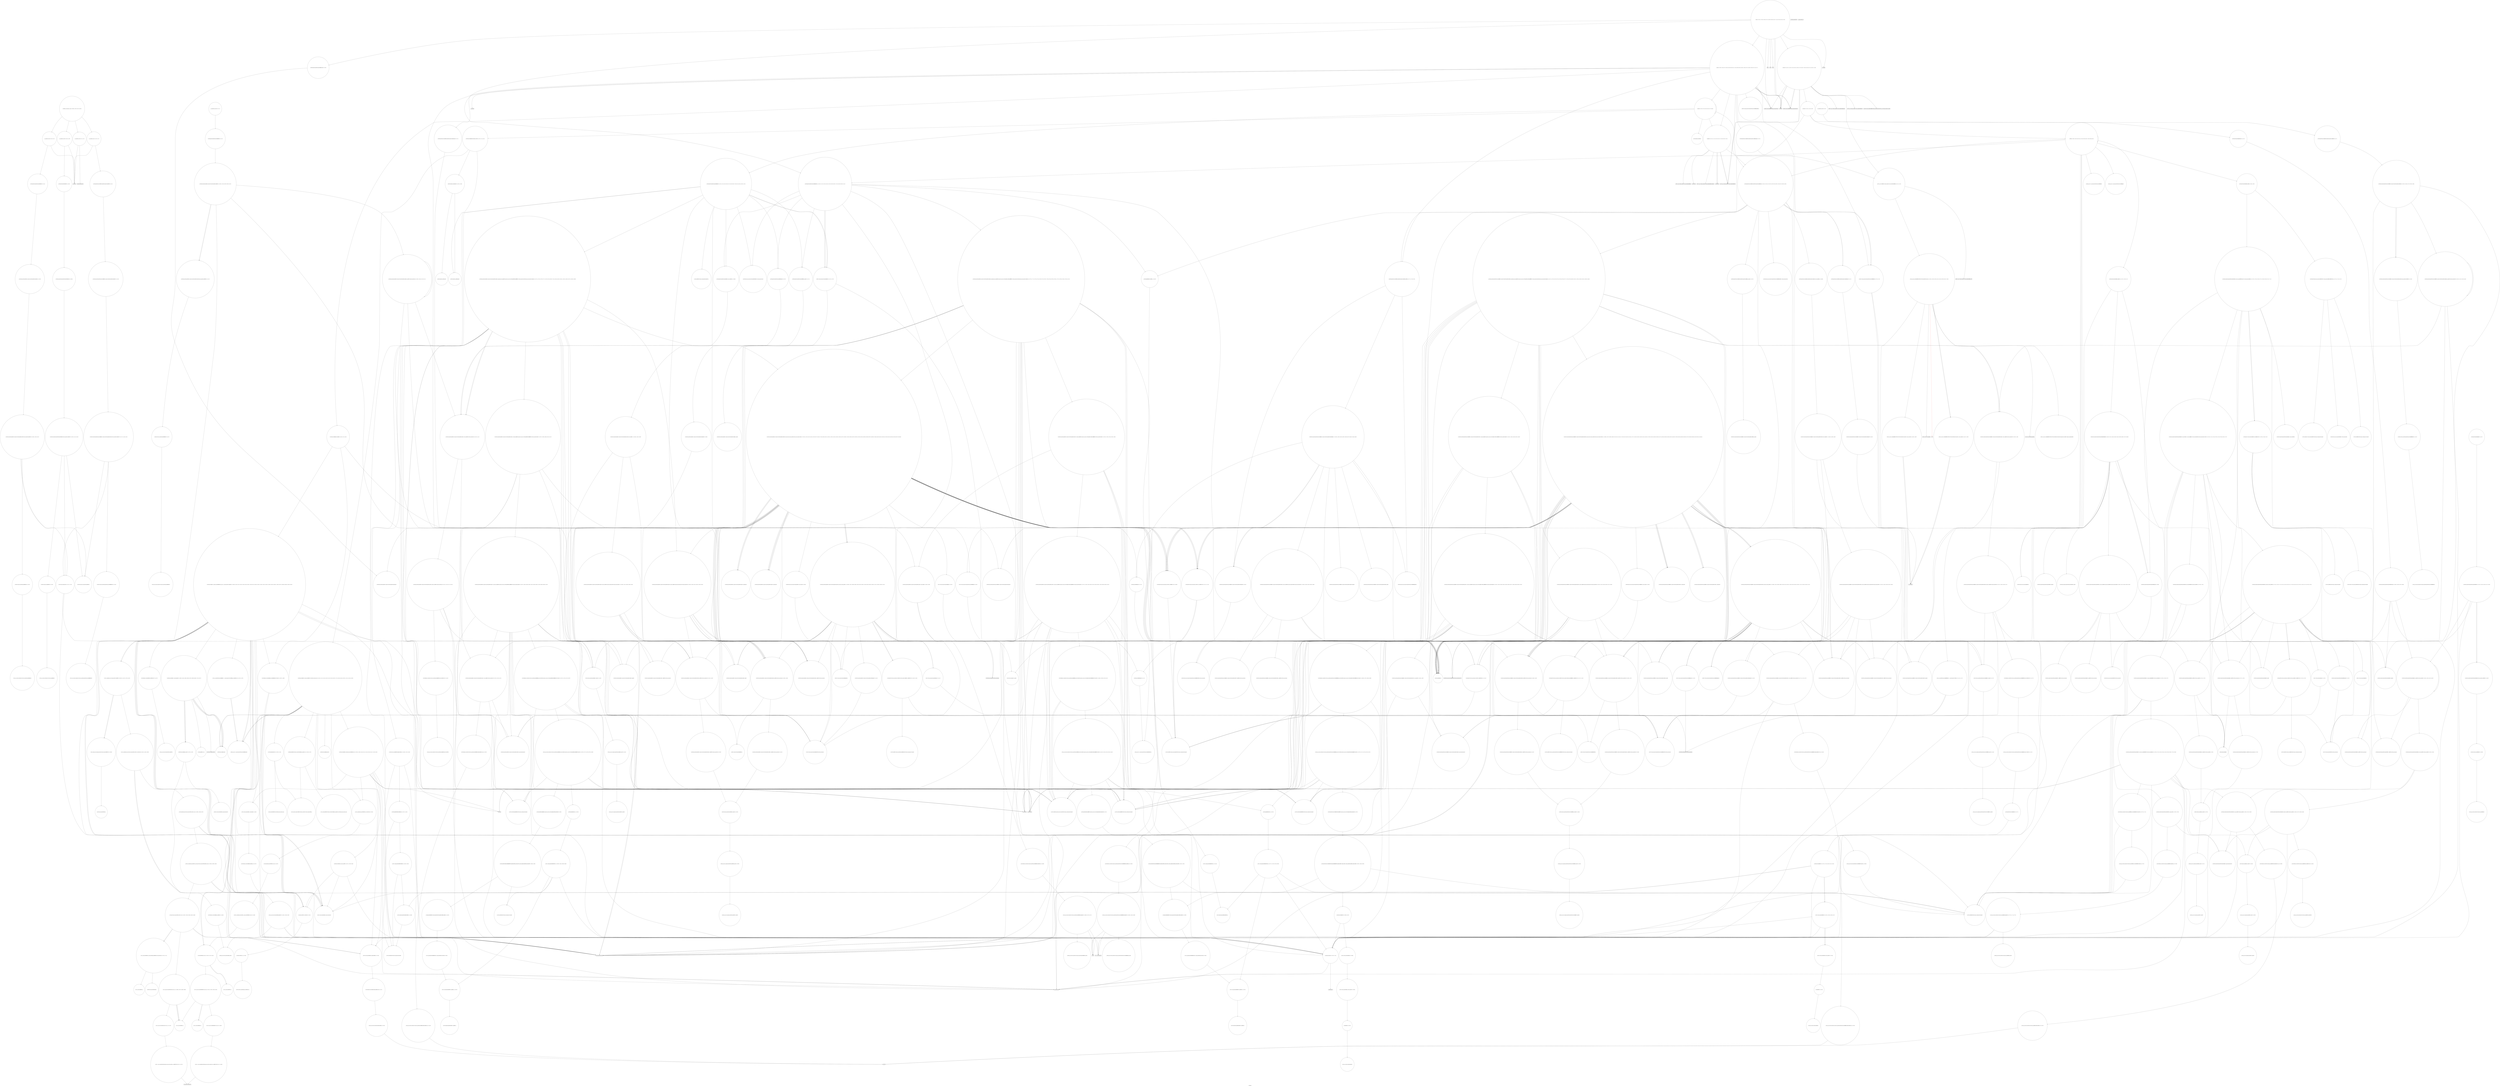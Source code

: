 digraph "Call Graph" {
	label="Call Graph";

	Node0x55a018d84210 [shape=record,shape=circle,label="{__cxx_global_var_init|{<s0>1|<s1>2}}"];
	Node0x55a018d84210:s0 -> Node0x55a018d84290[color=black];
	Node0x55a018d84210:s1 -> Node0x55a0195e9b10[color=black];
	Node0x55a0195f8df0 [shape=record,shape=circle,label="{_ZNSt8_Rb_treeIiiSt9_IdentityIiESt4lessIiESaIiEE6_M_endEv}"];
	Node0x55a0195f6470 [shape=record,shape=circle,label="{_ZNSt8_Rb_treeIiSt4pairIKiiESt10_Select1stIS2_ESt4lessIiESaIS2_EE3endEv|{<s0>506}}"];
	Node0x55a0195f6470:s0 -> Node0x55a0195f6170[color=black];
	Node0x55a0195edab0 [shape=record,shape=Mrecord,label="{_Znwm}"];
	Node0x55a0195eb910 [shape=record,shape=circle,label="{_ZNSt8_Rb_treeIiSt4pairIKiiESt10_Select1stIS2_ESt4lessIiESaIS2_EE8_M_beginEv}"];
	Node0x55a0195ea790 [shape=record,shape=Mrecord,label="{_ZNSolsEi}"];
	Node0x55a0195f1bd0 [shape=record,shape=circle,label="{_ZNSt8_Rb_treeIiSt4pairIKiiESt10_Select1stIS2_ESt4lessIiESaIS2_EE14_M_create_nodeIJRKSt21piecewise_construct_tSt5tupleIJRS1_EESD_IJEEEEEPSt13_Rb_tree_nodeIS2_EDpOT_|{<s0>792|<s1>793|<s2>794|<s3>795|<s4>796}}"];
	Node0x55a0195f1bd0:s0 -> Node0x55a0195f6770[color=black];
	Node0x55a0195f1bd0:s1 -> Node0x55a0195f13d0[color=black];
	Node0x55a0195f1bd0:s2 -> Node0x55a0195f1450[color=black];
	Node0x55a0195f1bd0:s3 -> Node0x55a0195f14d0[color=black];
	Node0x55a0195f1bd0:s4 -> Node0x55a0195f1c50[color=black];
	Node0x55a0195f7270 [shape=record,shape=circle,label="{_ZNSt8_Rb_treeIiSt4pairIKiiESt10_Select1stIS2_ESt4lessIiESaIS2_EE24_M_get_insert_unique_posERS1_|{<s0>596|<s1>597|<s2>598|<s3>599|<s4>600|<s5>601|<s6>602|<s7>603|<s8>604|<s9>605|<s10>606|<s11>607|<s12>608|<s13>609|<s14>610}}"];
	Node0x55a0195f7270:s0 -> Node0x55a0195eb910[color=black];
	Node0x55a0195f7270:s1 -> Node0x55a0195f6070[color=black];
	Node0x55a0195f7270:s2 -> Node0x55a0195f60f0[color=black];
	Node0x55a0195f7270:s3 -> Node0x55a0195f0b50[color=black];
	Node0x55a0195f7270:s4 -> Node0x55a0195eba90[color=black];
	Node0x55a0195f7270:s5 -> Node0x55a0195eba10[color=black];
	Node0x55a0195f7270:s6 -> Node0x55a0195f6170[color=black];
	Node0x55a0195f7270:s7 -> Node0x55a0195f74f0[color=black];
	Node0x55a0195f7270:s8 -> Node0x55a0195f5b70[color=black];
	Node0x55a0195f7270:s9 -> Node0x55a0195f7570[color=black];
	Node0x55a0195f7270:s10 -> Node0x55a0195f7370[color=black];
	Node0x55a0195f7270:s11 -> Node0x55a0195f7170[color=black];
	Node0x55a0195f7270:s12 -> Node0x55a0195f0b50[color=black];
	Node0x55a0195f7270:s13 -> Node0x55a0195f7570[color=black];
	Node0x55a0195f7270:s14 -> Node0x55a0195ee830[color=black];
	Node0x55a0195ee8b0 [shape=record,shape=circle,label="{_ZNSt8_Rb_treeIiSt4pairIKiSt6vectorIiSaIiEEESt10_Select1stIS5_ESt4lessIiESaIS5_EE8_S_valueEPKSt18_Rb_tree_node_base|{<s0>415}}"];
	Node0x55a0195ee8b0:s0 -> Node0x55a0195f1150[color=black];
	Node0x55a0195eff50 [shape=record,shape=circle,label="{_ZNSaISt13_Rb_tree_nodeIiEEC2Ev|{<s0>243}}"];
	Node0x55a0195eff50:s0 -> Node0x55a0195effd0[color=black];
	Node0x55a0195ec5b0 [shape=record,shape=circle,label="{main|{<s0>134|<s1>135|<s2>136|<s3>137|<s4>138|<s5>139|<s6>140|<s7>141|<s8>142|<s9>143|<s10>144}}"];
	Node0x55a0195ec5b0:s0 -> Node0x55a0195ea610[color=black];
	Node0x55a0195ec5b0:s1 -> Node0x55a0195ec630[color=black];
	Node0x55a0195ec5b0:s2 -> Node0x55a0195ec6b0[color=black];
	Node0x55a0195ec5b0:s3 -> Node0x55a0195eaf10[color=black];
	Node0x55a0195ec5b0:s4 -> Node0x55a0195ec730[color=black];
	Node0x55a0195ec5b0:s5 -> Node0x55a0195ea710[color=black];
	Node0x55a0195ec5b0:s6 -> Node0x55a0195ec7b0[color=black];
	Node0x55a0195ec5b0:s7 -> Node0x55a0195ea790[color=black];
	Node0x55a0195ec5b0:s8 -> Node0x55a0195ea690[color=black];
	Node0x55a0195ec5b0:s9 -> Node0x55a0195ec830[color=black];
	Node0x55a0195ec5b0:s10 -> Node0x55a0195ec3b0[color=black];
	Node0x55a0195f8070 [shape=record,shape=circle,label="{_ZNSt16allocator_traitsISaIiEE7destroyIiEEvRS0_PT_|{<s0>677}}"];
	Node0x55a0195f8070:s0 -> Node0x55a0195f8970[color=black];
	Node0x55a0195ef6b0 [shape=record,shape=circle,label="{_ZSt12__niter_baseIPKiET_S2_}"];
	Node0x55a0195f0d50 [shape=record,shape=Mrecord,label="{llvm.memcpy.p0i8.p0i8.i64}"];
	Node0x55a0195ed3b0 [shape=record,shape=circle,label="{_ZN9__gnu_cxx13new_allocatorISt13_Rb_tree_nodeISt4pairIKiSt6vectorIiSaIiEEEEE7destroyIS7_EEvPT_|{<s0>176}}"];
	Node0x55a0195ed3b0:s0 -> Node0x55a0195ed430[color=black];
	Node0x55a018d84290 [shape=record,shape=Mrecord,label="{_ZNSt8ios_base4InitC1Ev}"];
	Node0x55a0195f8e70 [shape=record,shape=circle,label="{_ZNSt8_Rb_treeIiiSt9_IdentityIiESt4lessIiESaIiEE6_S_keyEPKSt13_Rb_tree_nodeIiE|{<s0>741|<s1>742}}"];
	Node0x55a0195f8e70:s0 -> Node0x55a0195f9170[color=black];
	Node0x55a0195f8e70:s1 -> Node0x55a0195f8b70[color=black];
	Node0x55a0195f64f0 [shape=record,shape=circle,label="{_ZNKSt8_Rb_treeIiSt4pairIKiiESt10_Select1stIS2_ESt4lessIiESaIS2_EE8key_compEv}"];
	Node0x55a0195edb30 [shape=record,shape=circle,label="{_ZNSt16allocator_traitsISaISt13_Rb_tree_nodeISt4pairIKiSt6vectorIiSaIiEEEEEE9constructIS6_JRKSt21piecewise_construct_tSt5tupleIJRS2_EESE_IJEEEEEvRS8_PT_DpOT0_|{<s0>366|<s1>367|<s2>368|<s3>369}}"];
	Node0x55a0195edb30:s0 -> Node0x55a0195f13d0[color=black];
	Node0x55a0195edb30:s1 -> Node0x55a0195f1450[color=black];
	Node0x55a0195edb30:s2 -> Node0x55a0195f14d0[color=black];
	Node0x55a0195edb30:s3 -> Node0x55a0195edbb0[color=black];
	Node0x55a0195eb990 [shape=record,shape=circle,label="{_ZNSt8_Rb_treeIiSt4pairIKiiESt10_Select1stIS2_ESt4lessIiESaIS2_EE13_Rb_tree_implIS6_Lb1EED2Ev|{<s0>212}}"];
	Node0x55a0195eb990:s0 -> Node0x55a0195ec090[color=black];
	Node0x55a0195ea810 [shape=record,shape=circle,label="{_ZNKSt3mapIiSt6vectorIiSaIiEESt4lessIiESaISt4pairIKiS2_EEE4sizeEv|{<s0>72}}"];
	Node0x55a0195ea810:s0 -> Node0x55a0195ee430[color=black];
	Node0x55a0195f1c50 [shape=record,shape=circle,label="{_ZNSt8_Rb_treeIiSt4pairIKiiESt10_Select1stIS2_ESt4lessIiESaIS2_EE17_M_construct_nodeIJRKSt21piecewise_construct_tSt5tupleIJRS1_EESD_IJEEEEEvPSt13_Rb_tree_nodeIS2_EDpOT_|{<s0>797|<s1>798|<s2>799|<s3>800|<s4>801|<s5>802|<s6>803|<s7>804|<s8>805|<s9>806|<s10>807}}"];
	Node0x55a0195f1c50:s0 -> Node0x55a0195ebd10[color=black];
	Node0x55a0195f1c50:s1 -> Node0x55a0195ebd90[color=black];
	Node0x55a0195f1c50:s2 -> Node0x55a0195f13d0[color=black];
	Node0x55a0195f1c50:s3 -> Node0x55a0195f1450[color=black];
	Node0x55a0195f1c50:s4 -> Node0x55a0195f14d0[color=black];
	Node0x55a0195f1c50:s5 -> Node0x55a0195f1cd0[color=black];
	Node0x55a0195f1c50:s6 -> Node0x55a0195eccb0[color=black];
	Node0x55a0195f1c50:s7 -> Node0x55a0195ebc10[color=black];
	Node0x55a0195f1c50:s8 -> Node0x55a0195f1650[color=black];
	Node0x55a0195f1c50:s9 -> Node0x55a0195f16d0[color=black];
	Node0x55a0195f1c50:s10 -> Node0x55a0195ecc30[color=black];
	Node0x55a0195f72f0 [shape=record,shape=circle,label="{_ZNSt8_Rb_treeIiSt4pairIKiiESt10_Select1stIS2_ESt4lessIiESaIS2_EE11_M_leftmostEv}"];
	Node0x55a0195ee930 [shape=record,shape=circle,label="{_ZSt7forwardIRPSt18_Rb_tree_node_baseEOT_RNSt16remove_referenceIS3_E4typeE}"];
	Node0x55a0195effd0 [shape=record,shape=circle,label="{_ZN9__gnu_cxx13new_allocatorISt13_Rb_tree_nodeIiEEC2Ev}"];
	Node0x55a0195ec630 [shape=record,shape=Mrecord,label="{fopen}"];
	Node0x55a0195f80f0 [shape=record,shape=circle,label="{_ZNKSt6vectorIiSaIiEE8max_sizeEv|{<s0>678|<s1>679}}"];
	Node0x55a0195f80f0:s0 -> Node0x55a0195f82f0[color=black];
	Node0x55a0195f80f0:s1 -> Node0x55a0195f8270[color=black];
	Node0x55a0195ef730 [shape=record,shape=circle,label="{_ZSt12__niter_baseIPiET_S1_}"];
	Node0x55a0195f0dd0 [shape=record,shape=circle,label="{_ZNSt8_Rb_treeIiSt4pairIKiSt6vectorIiSaIiEEESt10_Select1stIS5_ESt4lessIiESaIS5_EE11lower_boundERS1_|{<s0>288|<s1>289|<s2>290}}"];
	Node0x55a0195f0dd0:s0 -> Node0x55a0195eceb0[color=black];
	Node0x55a0195f0dd0:s1 -> Node0x55a0195f0ed0[color=black];
	Node0x55a0195f0dd0:s2 -> Node0x55a0195f0e50[color=black];
	Node0x55a0195ed430 [shape=record,shape=circle,label="{_ZNSt4pairIKiSt6vectorIiSaIiEEED2Ev|{<s0>177}}"];
	Node0x55a0195ed430:s0 -> Node0x55a0195ed4b0[color=black];
	Node0x55a0195e9a90 [shape=record,shape=Mrecord,label="{_ZNSt8ios_base4InitD1Ev}"];
	Node0x55a0195f8ef0 [shape=record,shape=circle,label="{_ZNKSt17_Rb_tree_iteratorIiEeqERKS0_}"];
	Node0x55a0195f6570 [shape=record,shape=circle,label="{_ZNSt8_Rb_treeIiSt4pairIKiiESt10_Select1stIS2_ESt4lessIiESaIS2_EE14_M_create_nodeIJRKSt21piecewise_construct_tSt5tupleIJOiEESD_IJEEEEEPSt13_Rb_tree_nodeIS2_EDpOT_|{<s0>507|<s1>508|<s2>509|<s3>510|<s4>511}}"];
	Node0x55a0195f6570:s0 -> Node0x55a0195f6770[color=black];
	Node0x55a0195f6570:s1 -> Node0x55a0195f13d0[color=black];
	Node0x55a0195f6570:s2 -> Node0x55a0195f65f0[color=black];
	Node0x55a0195f6570:s3 -> Node0x55a0195f14d0[color=black];
	Node0x55a0195f6570:s4 -> Node0x55a0195f67f0[color=black];
	Node0x55a0195edbb0 [shape=record,shape=circle,label="{_ZN9__gnu_cxx13new_allocatorISt13_Rb_tree_nodeISt4pairIKiSt6vectorIiSaIiEEEEE9constructIS7_JRKSt21piecewise_construct_tSt5tupleIJRS3_EESE_IJEEEEEvPT_DpOT0_|{<s0>370|<s1>371|<s2>372|<s3>373|<s4>374}}"];
	Node0x55a0195edbb0:s0 -> Node0x55a0195f13d0[color=black];
	Node0x55a0195edbb0:s1 -> Node0x55a0195f1450[color=black];
	Node0x55a0195edbb0:s2 -> Node0x55a0195edc30[color=black];
	Node0x55a0195edbb0:s3 -> Node0x55a0195f14d0[color=black];
	Node0x55a0195edbb0:s4 -> Node0x55a0195edcb0[color=black];
	Node0x55a0195eba10 [shape=record,shape=circle,label="{_ZNSt8_Rb_treeIiSt4pairIKiiESt10_Select1stIS2_ESt4lessIiESaIS2_EE8_S_rightEPSt18_Rb_tree_node_base}"];
	Node0x55a0195ea890 [shape=record,shape=circle,label="{_ZNSt3mapIiSt6vectorIiSaIiEESt4lessIiESaISt4pairIKiS2_EEE5beginEv|{<s0>73}}"];
	Node0x55a0195ea890:s0 -> Node0x55a0195ee9b0[color=black];
	Node0x55a0195f1cd0 [shape=record,shape=circle,label="{_ZNSt16allocator_traitsISaISt13_Rb_tree_nodeISt4pairIKiiEEEE9constructIS3_JRKSt21piecewise_construct_tSt5tupleIJRS2_EESB_IJEEEEEvRS5_PT_DpOT0_|{<s0>808|<s1>809|<s2>810|<s3>811}}"];
	Node0x55a0195f1cd0:s0 -> Node0x55a0195f13d0[color=black];
	Node0x55a0195f1cd0:s1 -> Node0x55a0195f1450[color=black];
	Node0x55a0195f1cd0:s2 -> Node0x55a0195f14d0[color=black];
	Node0x55a0195f1cd0:s3 -> Node0x55a0195f1d50[color=black];
	Node0x55a0195f7370 [shape=record,shape=circle,label="{_ZNSt17_Rb_tree_iteratorISt4pairIKiiEEmmEv|{<s0>611}}"];
	Node0x55a0195f7370:s0 -> Node0x55a0195eeb30[color=black];
	Node0x55a0195ee9b0 [shape=record,shape=circle,label="{_ZNSt8_Rb_treeIiSt4pairIKiSt6vectorIiSaIiEEESt10_Select1stIS5_ESt4lessIiESaIS5_EE5beginEv|{<s0>416}}"];
	Node0x55a0195ee9b0:s0 -> Node0x55a0195f0fd0[color=black];
	Node0x55a0195f0050 [shape=record,shape=circle,label="{_ZNSt8_Rb_treeIiiSt9_IdentityIiESt4lessIiESaIiEED2Ev|{<s0>244|<s1>245|<s2>246|<s3>247|<s4>248}}"];
	Node0x55a0195f0050:s0 -> Node0x55a0195f0150[color=black];
	Node0x55a0195f0050:s1 -> Node0x55a0195f00d0[color=black];
	Node0x55a0195f0050:s2 -> Node0x55a0195f01d0[color=black];
	Node0x55a0195f0050:s3 -> Node0x55a0195f01d0[color=black];
	Node0x55a0195f0050:s4 -> Node0x55a0195ecc30[color=black];
	Node0x55a0195ec6b0 [shape=record,shape=Mrecord,label="{fscanf}"];
	Node0x55a0195f8170 [shape=record,shape=Mrecord,label="{_ZSt20__throw_length_errorPKc}"];
	Node0x55a0195ef7b0 [shape=record,shape=circle,label="{_ZNSt11__copy_moveILb0ELb1ESt26random_access_iterator_tagE8__copy_mIiEEPT_PKS3_S6_S4_|{<s0>466}}"];
	Node0x55a0195ef7b0:s0 -> Node0x55a0195ef830[color=black];
	Node0x55a0195f0e50 [shape=record,shape=circle,label="{_ZNSt8_Rb_treeIiSt4pairIKiSt6vectorIiSaIiEEESt10_Select1stIS5_ESt4lessIiESaIS5_EE14_M_lower_boundEPSt13_Rb_tree_nodeIS5_EPSt18_Rb_tree_node_baseRS1_|{<s0>291|<s1>292|<s2>293|<s3>294|<s4>295}}"];
	Node0x55a0195f0e50:s0 -> Node0x55a0195f0f50[color=black];
	Node0x55a0195f0e50:s1 -> Node0x55a0195f0b50[color=black];
	Node0x55a0195f0e50:s2 -> Node0x55a0195ed030[color=black];
	Node0x55a0195f0e50:s3 -> Node0x55a0195ecfb0[color=black];
	Node0x55a0195f0e50:s4 -> Node0x55a0195f0fd0[color=black];
	Node0x55a0195ed4b0 [shape=record,shape=circle,label="{_ZNSt6vectorIiSaIiEED2Ev|{<s0>178|<s1>179|<s2>180|<s3>181|<s4>182}}"];
	Node0x55a0195ed4b0:s0 -> Node0x55a0195ed5b0[color=black];
	Node0x55a0195ed4b0:s1 -> Node0x55a0195ed530[color=black];
	Node0x55a0195ed4b0:s2 -> Node0x55a0195ed630[color=black];
	Node0x55a0195ed4b0:s3 -> Node0x55a0195ed630[color=black];
	Node0x55a0195ed4b0:s4 -> Node0x55a0195ecc30[color=black];
	Node0x55a0195e9b10 [shape=record,shape=Mrecord,label="{__cxa_atexit}"];
	Node0x55a0195f8f70 [shape=record,shape=circle,label="{_ZNSt8_Rb_treeIiiSt9_IdentityIiESt4lessIiESaIiEE5beginEv|{<s0>743}}"];
	Node0x55a0195f8f70:s0 -> Node0x55a0195f8d70[color=black];
	Node0x55a0195f65f0 [shape=record,shape=circle,label="{_ZSt7forwardISt5tupleIJOiEEEOT_RNSt16remove_referenceIS3_E4typeE}"];
	Node0x55a0195edc30 [shape=record,shape=circle,label="{_ZNSt5tupleIJRKiEEC2EOS2_|{<s0>375}}"];
	Node0x55a0195edc30:s0 -> Node0x55a0195edd30[color=black];
	Node0x55a0195eba90 [shape=record,shape=circle,label="{_ZNSt8_Rb_treeIiSt4pairIKiiESt10_Select1stIS2_ESt4lessIiESaIS2_EE7_S_leftEPSt18_Rb_tree_node_base}"];
	Node0x55a0195ea910 [shape=record,shape=circle,label="{_ZNSt3mapIiSt6vectorIiSaIiEESt4lessIiESaISt4pairIKiS2_EEE3endEv|{<s0>74}}"];
	Node0x55a0195ea910:s0 -> Node0x55a0195f77f0[color=black];
	Node0x55a0195f1d50 [shape=record,shape=circle,label="{_ZN9__gnu_cxx13new_allocatorISt13_Rb_tree_nodeISt4pairIKiiEEE9constructIS4_JRKSt21piecewise_construct_tSt5tupleIJRS3_EESB_IJEEEEEvPT_DpOT0_|{<s0>812|<s1>813|<s2>814|<s3>815|<s4>816}}"];
	Node0x55a0195f1d50:s0 -> Node0x55a0195f13d0[color=black];
	Node0x55a0195f1d50:s1 -> Node0x55a0195f1450[color=black];
	Node0x55a0195f1d50:s2 -> Node0x55a0195edc30[color=black];
	Node0x55a0195f1d50:s3 -> Node0x55a0195f14d0[color=black];
	Node0x55a0195f1d50:s4 -> Node0x55a0195f1dd0[color=black];
	Node0x55a0195f73f0 [shape=record,shape=circle,label="{_ZNSt17_Rb_tree_iteratorISt4pairIKiiEEppEv|{<s0>612}}"];
	Node0x55a0195f73f0:s0 -> Node0x55a0195f7670[color=black];
	Node0x55a0195eea30 [shape=record,shape=circle,label="{_ZNSt4pairIPSt18_Rb_tree_node_baseS1_EC2IRPSt13_Rb_tree_nodeIS_IKiSt6vectorIiSaIiEEEERS1_Lb1EEEOT_OT0_|{<s0>417|<s1>418}}"];
	Node0x55a0195eea30:s0 -> Node0x55a0195eeab0[color=black];
	Node0x55a0195eea30:s1 -> Node0x55a0195ee930[color=black];
	Node0x55a0195f00d0 [shape=record,shape=circle,label="{_ZNSt8_Rb_treeIiiSt9_IdentityIiESt4lessIiESaIiEE8_M_eraseEPSt13_Rb_tree_nodeIiE|{<s0>249|<s1>250|<s2>251|<s3>252}}"];
	Node0x55a0195f00d0:s0 -> Node0x55a0195f0250[color=black];
	Node0x55a0195f00d0:s1 -> Node0x55a0195f00d0[color=black];
	Node0x55a0195f00d0:s2 -> Node0x55a0195f02d0[color=black];
	Node0x55a0195f00d0:s3 -> Node0x55a0195f0350[color=black];
	Node0x55a0195ec730 [shape=record,shape=Mrecord,label="{fclose}"];
	Node0x55a0195f81f0 [shape=record,shape=circle,label="{_ZSt3maxImERKT_S2_S2_}"];
	Node0x55a0195ef830 [shape=record,shape=Mrecord,label="{llvm.memmove.p0i8.p0i8.i64}"];
	Node0x55a0195f0ed0 [shape=record,shape=circle,label="{_ZNSt8_Rb_treeIiSt4pairIKiSt6vectorIiSaIiEEESt10_Select1stIS5_ESt4lessIiESaIS5_EE6_M_endEv}"];
	Node0x55a0195ed530 [shape=record,shape=circle,label="{_ZSt8_DestroyIPiiEvT_S1_RSaIT0_E|{<s0>183}}"];
	Node0x55a0195ed530:s0 -> Node0x55a0195ed6b0[color=black];
	Node0x55a0195e9b90 [shape=record,shape=circle,label="{__cxx_global_var_init.1|{<s0>3|<s1>4}}"];
	Node0x55a0195e9b90:s0 -> Node0x55a0195e9c10[color=black];
	Node0x55a0195e9b90:s1 -> Node0x55a0195e9b10[color=black];
	Node0x55a0195f8ff0 [shape=record,shape=circle,label="{_ZNSt4pairIPSt18_Rb_tree_node_baseS1_EC2IRPSt13_Rb_tree_nodeIiERS1_Lb1EEEOT_OT0_|{<s0>744|<s1>745}}"];
	Node0x55a0195f8ff0:s0 -> Node0x55a0195f9370[color=black];
	Node0x55a0195f8ff0:s1 -> Node0x55a0195ee930[color=black];
	Node0x55a0195f6670 [shape=record,shape=circle,label="{_ZNSt8_Rb_treeIiSt4pairIKiiESt10_Select1stIS2_ESt4lessIiESaIS2_EE29_M_get_insert_hint_unique_posESt23_Rb_tree_const_iteratorIS2_ERS1_|{<s0>512|<s1>513|<s2>514|<s3>515|<s4>516|<s5>517|<s6>518|<s7>519|<s8>520|<s9>521|<s10>522|<s11>523|<s12>524|<s13>525|<s14>526|<s15>527|<s16>528|<s17>529|<s18>530|<s19>531|<s20>532|<s21>533|<s22>534|<s23>535|<s24>536|<s25>537|<s26>538|<s27>539|<s28>540|<s29>541|<s30>542|<s31>543|<s32>544|<s33>545|<s34>546|<s35>547|<s36>548}}"];
	Node0x55a0195f6670:s0 -> Node0x55a0195f7070[color=black];
	Node0x55a0195f6670:s1 -> Node0x55a0195f6070[color=black];
	Node0x55a0195f6670:s2 -> Node0x55a0195f70f0[color=black];
	Node0x55a0195f6670:s3 -> Node0x55a0195f71f0[color=black];
	Node0x55a0195f6670:s4 -> Node0x55a0195f7170[color=black];
	Node0x55a0195f6670:s5 -> Node0x55a0195f0b50[color=black];
	Node0x55a0195f6670:s6 -> Node0x55a0195f71f0[color=black];
	Node0x55a0195f6670:s7 -> Node0x55a0195ee5b0[color=black];
	Node0x55a0195f6670:s8 -> Node0x55a0195f7270[color=black];
	Node0x55a0195f6670:s9 -> Node0x55a0195f7170[color=black];
	Node0x55a0195f6670:s10 -> Node0x55a0195f0b50[color=black];
	Node0x55a0195f6670:s11 -> Node0x55a0195f0d50[color=black];
	Node0x55a0195f6670:s12 -> Node0x55a0195f72f0[color=black];
	Node0x55a0195f6670:s13 -> Node0x55a0195f72f0[color=black];
	Node0x55a0195f6670:s14 -> Node0x55a0195f72f0[color=black];
	Node0x55a0195f6670:s15 -> Node0x55a0195ee730[color=black];
	Node0x55a0195f6670:s16 -> Node0x55a0195f7370[color=black];
	Node0x55a0195f6670:s17 -> Node0x55a0195f7170[color=black];
	Node0x55a0195f6670:s18 -> Node0x55a0195f0b50[color=black];
	Node0x55a0195f6670:s19 -> Node0x55a0195eba10[color=black];
	Node0x55a0195f6670:s20 -> Node0x55a0195ee5b0[color=black];
	Node0x55a0195f6670:s21 -> Node0x55a0195ee730[color=black];
	Node0x55a0195f6670:s22 -> Node0x55a0195f7270[color=black];
	Node0x55a0195f6670:s23 -> Node0x55a0195f7170[color=black];
	Node0x55a0195f6670:s24 -> Node0x55a0195f0b50[color=black];
	Node0x55a0195f6670:s25 -> Node0x55a0195f0d50[color=black];
	Node0x55a0195f6670:s26 -> Node0x55a0195f71f0[color=black];
	Node0x55a0195f6670:s27 -> Node0x55a0195f71f0[color=black];
	Node0x55a0195f6670:s28 -> Node0x55a0195ee5b0[color=black];
	Node0x55a0195f6670:s29 -> Node0x55a0195f73f0[color=black];
	Node0x55a0195f6670:s30 -> Node0x55a0195f7170[color=black];
	Node0x55a0195f6670:s31 -> Node0x55a0195f0b50[color=black];
	Node0x55a0195f6670:s32 -> Node0x55a0195eba10[color=black];
	Node0x55a0195f6670:s33 -> Node0x55a0195ee5b0[color=black];
	Node0x55a0195f6670:s34 -> Node0x55a0195ee730[color=black];
	Node0x55a0195f6670:s35 -> Node0x55a0195f7270[color=black];
	Node0x55a0195f6670:s36 -> Node0x55a0195ee830[color=black];
	Node0x55a0195edcb0 [shape=record,shape=circle,label="{_ZNSt4pairIKiSt6vectorIiSaIiEEEC2IJRS0_EJEEESt21piecewise_construct_tSt5tupleIJDpT_EES8_IJDpT0_EE|{<s0>376}}"];
	Node0x55a0195edcb0:s0 -> Node0x55a0195edfb0[color=black];
	Node0x55a0195ebb10 [shape=record,shape=circle,label="{_ZNSt8_Rb_treeIiSt4pairIKiiESt10_Select1stIS2_ESt4lessIiESaIS2_EE12_M_drop_nodeEPSt13_Rb_tree_nodeIS2_E|{<s0>213|<s1>214}}"];
	Node0x55a0195ebb10:s0 -> Node0x55a0195ebb90[color=black];
	Node0x55a0195ebb10:s1 -> Node0x55a0195ebc10[color=black];
	Node0x55a0195ea990 [shape=record,shape=circle,label="{_ZNKSt17_Rb_tree_iteratorISt4pairIKiSt6vectorIiSaIiEEEEneERKS6_}"];
	Node0x55a0195f1dd0 [shape=record,shape=circle,label="{_ZNSt4pairIKiiEC2IJRS0_EJEEESt21piecewise_construct_tSt5tupleIJDpT_EES5_IJDpT0_EE|{<s0>817}}"];
	Node0x55a0195f1dd0:s0 -> Node0x55a0195f1e50[color=black];
	Node0x55a0195f7470 [shape=record,shape=circle,label="{_ZNSt8_Rb_treeIiSt4pairIKiiESt10_Select1stIS2_ESt4lessIiESaIS2_EE8_S_valueEPKSt18_Rb_tree_node_base|{<s0>613}}"];
	Node0x55a0195f7470:s0 -> Node0x55a0195f62f0[color=black];
	Node0x55a0195eeab0 [shape=record,shape=circle,label="{_ZSt7forwardIRPSt13_Rb_tree_nodeISt4pairIKiSt6vectorIiSaIiEEEEEOT_RNSt16remove_referenceISA_E4typeE}"];
	Node0x55a0195f0150 [shape=record,shape=circle,label="{_ZNSt8_Rb_treeIiiSt9_IdentityIiESt4lessIiESaIiEE8_M_beginEv}"];
	Node0x55a0195ec7b0 [shape=record,shape=circle,label="{_ZNKSt3mapIiiSt4lessIiESaISt4pairIKiiEEE4sizeEv|{<s0>145}}"];
	Node0x55a0195ec7b0:s0 -> Node0x55a0195f70f0[color=black];
	Node0x55a0195f8270 [shape=record,shape=circle,label="{_ZNSt16allocator_traitsISaIiEE8max_sizeERKS0_|{<s0>680}}"];
	Node0x55a0195f8270:s0 -> Node0x55a0195ef4b0[color=black];
	Node0x55a0195ef8b0 [shape=record,shape=circle,label="{_ZSt9__advanceIPKilEvRT_T0_St26random_access_iterator_tag}"];
	Node0x55a0195f0f50 [shape=record,shape=circle,label="{_ZNSt8_Rb_treeIiSt4pairIKiSt6vectorIiSaIiEEESt10_Select1stIS5_ESt4lessIiESaIS5_EE6_S_keyEPKSt13_Rb_tree_nodeIS5_E|{<s0>296|<s1>297}}"];
	Node0x55a0195f0f50:s0 -> Node0x55a0195f10d0[color=black];
	Node0x55a0195f0f50:s1 -> Node0x55a0195f1050[color=black];
	Node0x55a0195ed5b0 [shape=record,shape=circle,label="{_ZNSt12_Vector_baseIiSaIiEE19_M_get_Tp_allocatorEv}"];
	Node0x55a0195e9c10 [shape=record,shape=circle,label="{_ZNSt3mapIiSt6vectorIiSaIiEESt4lessIiESaISt4pairIKiS2_EEEC2Ev|{<s0>5}}"];
	Node0x55a0195e9c10:s0 -> Node0x55a0195ec8b0[color=black];
	Node0x55a0195f9070 [shape=record,shape=circle,label="{_ZNSt17_Rb_tree_iteratorIiEmmEv|{<s0>746}}"];
	Node0x55a0195f9070:s0 -> Node0x55a0195eeb30[color=black];
	Node0x55a0195f66f0 [shape=record,shape=circle,label="{_ZNSt8_Rb_treeIiSt4pairIKiiESt10_Select1stIS2_ESt4lessIiESaIS2_EE14_M_insert_nodeEPSt18_Rb_tree_node_baseSA_PSt13_Rb_tree_nodeIS2_E|{<s0>549|<s1>550|<s2>551|<s3>552|<s4>553|<s5>554}}"];
	Node0x55a0195f66f0:s0 -> Node0x55a0195f6070[color=black];
	Node0x55a0195f66f0:s1 -> Node0x55a0195f60f0[color=black];
	Node0x55a0195f66f0:s2 -> Node0x55a0195f7170[color=black];
	Node0x55a0195f66f0:s3 -> Node0x55a0195f0b50[color=black];
	Node0x55a0195f66f0:s4 -> Node0x55a0195eebb0[color=black];
	Node0x55a0195f66f0:s5 -> Node0x55a0195f6170[color=black];
	Node0x55a0195edd30 [shape=record,shape=circle,label="{_ZNSt11_Tuple_implILm0EJRKiEEC2EOS2_|{<s0>377|<s1>378|<s2>379|<s3>380}}"];
	Node0x55a0195edd30:s0 -> Node0x55a0195ede30[color=black];
	Node0x55a0195edd30:s1 -> Node0x55a0195eddb0[color=black];
	Node0x55a0195edd30:s2 -> Node0x55a0195edeb0[color=black];
	Node0x55a0195edd30:s3 -> Node0x55a0195ecc30[color=black];
	Node0x55a0195ebb90 [shape=record,shape=circle,label="{_ZNSt8_Rb_treeIiSt4pairIKiiESt10_Select1stIS2_ESt4lessIiESaIS2_EE15_M_destroy_nodeEPSt13_Rb_tree_nodeIS2_E|{<s0>215|<s1>216|<s2>217|<s3>218}}"];
	Node0x55a0195ebb90:s0 -> Node0x55a0195ebd10[color=black];
	Node0x55a0195ebb90:s1 -> Node0x55a0195ebd90[color=black];
	Node0x55a0195ebb90:s2 -> Node0x55a0195ebc90[color=black];
	Node0x55a0195ebb90:s3 -> Node0x55a0195ecc30[color=black];
	Node0x55a0195eaa10 [shape=record,shape=circle,label="{_ZNKSt17_Rb_tree_iteratorISt4pairIKiSt6vectorIiSaIiEEEEdeEv|{<s0>75|<s1>76}}"];
	Node0x55a0195eaa10:s0 -> Node0x55a0195ed330[color=black];
	Node0x55a0195eaa10:s1 -> Node0x55a0195ecc30[color=black];
	Node0x55a0195f1e50 [shape=record,shape=circle,label="{_ZNSt4pairIKiiEC2IJRS0_EJLm0EEJEJEEERSt5tupleIJDpT_EERS4_IJDpT1_EESt12_Index_tupleIJXspT0_EEESD_IJXspT2_EEE|{<s0>818|<s1>819}}"];
	Node0x55a0195f1e50:s0 -> Node0x55a0195ee030[color=black];
	Node0x55a0195f1e50:s1 -> Node0x55a0195eddb0[color=black];
	Node0x55a0195f74f0 [shape=record,shape=circle,label="{_ZNSt8_Rb_treeIiSt4pairIKiiESt10_Select1stIS2_ESt4lessIiESaIS2_EE5beginEv|{<s0>614}}"];
	Node0x55a0195f74f0:s0 -> Node0x55a0195f6170[color=black];
	Node0x55a0195eeb30 [shape=record,shape=Mrecord,label="{_ZSt18_Rb_tree_decrementPSt18_Rb_tree_node_base}"];
	Node0x55a0195f01d0 [shape=record,shape=circle,label="{_ZNSt8_Rb_treeIiiSt9_IdentityIiESt4lessIiESaIiEE13_Rb_tree_implIS3_Lb1EED2Ev|{<s0>253}}"];
	Node0x55a0195f01d0:s0 -> Node0x55a0195f08d0[color=black];
	Node0x55a0195ec830 [shape=record,shape=Mrecord,label="{_ZNSirsERi}"];
	Node0x55a0195f82f0 [shape=record,shape=circle,label="{_ZNKSt12_Vector_baseIiSaIiEE19_M_get_Tp_allocatorEv}"];
	Node0x55a0195ef930 [shape=record,shape=circle,label="{_ZSt18uninitialized_copyIPKiPiET0_T_S4_S3_|{<s0>467}}"];
	Node0x55a0195ef930:s0 -> Node0x55a0195f59f0[color=black];
	Node0x55a0195f0fd0 [shape=record,shape=circle,label="{_ZNSt17_Rb_tree_iteratorISt4pairIKiSt6vectorIiSaIiEEEEC2EPSt18_Rb_tree_node_base}"];
	Node0x55a0195ed630 [shape=record,shape=circle,label="{_ZNSt12_Vector_baseIiSaIiEED2Ev|{<s0>184|<s1>185|<s2>186|<s3>187}}"];
	Node0x55a0195ed630:s0 -> Node0x55a0195ed7b0[color=black];
	Node0x55a0195ed630:s1 -> Node0x55a0195ed830[color=black];
	Node0x55a0195ed630:s2 -> Node0x55a0195ed830[color=black];
	Node0x55a0195ed630:s3 -> Node0x55a0195ecc30[color=black];
	Node0x55a0195e9c90 [shape=record,shape=circle,label="{__cxx_global_array_dtor|{<s0>6}}"];
	Node0x55a0195e9c90:s0 -> Node0x55a0195e9d10[color=black];
	Node0x55a0195f90f0 [shape=record,shape=circle,label="{_ZNSt8_Rb_treeIiiSt9_IdentityIiESt4lessIiESaIiEE6_S_keyEPKSt18_Rb_tree_node_base|{<s0>747|<s1>748}}"];
	Node0x55a0195f90f0:s0 -> Node0x55a0195f93f0[color=black];
	Node0x55a0195f90f0:s1 -> Node0x55a0195f8b70[color=black];
	Node0x55a0195f6770 [shape=record,shape=circle,label="{_ZNSt8_Rb_treeIiSt4pairIKiiESt10_Select1stIS2_ESt4lessIiESaIS2_EE11_M_get_nodeEv|{<s0>555|<s1>556}}"];
	Node0x55a0195f6770:s0 -> Node0x55a0195ebd10[color=black];
	Node0x55a0195f6770:s1 -> Node0x55a0195f6870[color=black];
	Node0x55a0195eddb0 [shape=record,shape=circle,label="{_ZSt7forwardIRKiEOT_RNSt16remove_referenceIS2_E4typeE}"];
	Node0x55a0195ebc10 [shape=record,shape=circle,label="{_ZNSt8_Rb_treeIiSt4pairIKiiESt10_Select1stIS2_ESt4lessIiESaIS2_EE11_M_put_nodeEPSt13_Rb_tree_nodeIS2_E|{<s0>219|<s1>220|<s2>221}}"];
	Node0x55a0195ebc10:s0 -> Node0x55a0195ebd10[color=black];
	Node0x55a0195ebc10:s1 -> Node0x55a0195ebf90[color=black];
	Node0x55a0195ebc10:s2 -> Node0x55a0195ecc30[color=black];
	Node0x55a0195eaa90 [shape=record,shape=circle,label="{_ZNKSt3mapIiSt6vectorIiSaIiEESt4lessIiESaISt4pairIKiS2_EEE5countERS6_|{<s0>77|<s1>78|<s2>79}}"];
	Node0x55a0195eaa90:s0 -> Node0x55a0195f7870[color=black];
	Node0x55a0195eaa90:s1 -> Node0x55a0195f7970[color=black];
	Node0x55a0195eaa90:s2 -> Node0x55a0195f78f0[color=black];
	Node0x55a0195f1ed0 [shape=record,shape=circle,label="{_ZN9__gnu_cxx17__normal_iteratorIPiSt6vectorIiSaIiEEEC2ERKS1_}"];
	Node0x55a0195f7570 [shape=record,shape=circle,label="{_ZNSt4pairIPSt18_Rb_tree_node_baseS1_EC2IRPSt13_Rb_tree_nodeIS_IKiiEERS1_Lb1EEEOT_OT0_|{<s0>615|<s1>616}}"];
	Node0x55a0195f7570:s0 -> Node0x55a0195f75f0[color=black];
	Node0x55a0195f7570:s1 -> Node0x55a0195ee930[color=black];
	Node0x55a0195eebb0 [shape=record,shape=Mrecord,label="{_ZSt29_Rb_tree_insert_and_rebalancebPSt18_Rb_tree_node_baseS0_RS_}"];
	Node0x55a0195f0250 [shape=record,shape=circle,label="{_ZNSt8_Rb_treeIiiSt9_IdentityIiESt4lessIiESaIiEE8_S_rightEPSt18_Rb_tree_node_base}"];
	Node0x55a0195ec8b0 [shape=record,shape=circle,label="{_ZNSt8_Rb_treeIiSt4pairIKiSt6vectorIiSaIiEEESt10_Select1stIS5_ESt4lessIiESaIS5_EEC2Ev|{<s0>146}}"];
	Node0x55a0195ec8b0:s0 -> Node0x55a0195ec930[color=black];
	Node0x55a0195f8370 [shape=record,shape=circle,label="{_ZSt22__uninitialized_copy_aISt13move_iteratorIPiES1_iET0_T_S4_S3_RSaIT1_E|{<s0>681|<s1>682|<s2>683}}"];
	Node0x55a0195f8370:s0 -> Node0x55a0195f0d50[color=black];
	Node0x55a0195f8370:s1 -> Node0x55a0195f0d50[color=black];
	Node0x55a0195f8370:s2 -> Node0x55a0195f8470[color=black];
	Node0x55a0195f59f0 [shape=record,shape=circle,label="{_ZNSt20__uninitialized_copyILb1EE13__uninit_copyIPKiPiEET0_T_S6_S5_|{<s0>468}}"];
	Node0x55a0195f59f0:s0 -> Node0x55a0195ef0b0[color=black];
	Node0x55a0195f1050 [shape=record,shape=circle,label="{_ZNKSt10_Select1stISt4pairIKiSt6vectorIiSaIiEEEEclERKS5_}"];
	Node0x55a0195ed6b0 [shape=record,shape=circle,label="{_ZSt8_DestroyIPiEvT_S1_|{<s0>188}}"];
	Node0x55a0195ed6b0:s0 -> Node0x55a0195ed730[color=black];
	Node0x55a0195e9d10 [shape=record,shape=circle,label="{_ZNSt3mapIiSt6vectorIiSaIiEESt4lessIiESaISt4pairIKiS2_EEED2Ev|{<s0>7}}"];
	Node0x55a0195e9d10:s0 -> Node0x55a0195ecdb0[color=black];
	Node0x55a0195f9170 [shape=record,shape=circle,label="{_ZNSt8_Rb_treeIiiSt9_IdentityIiESt4lessIiESaIiEE8_S_valueEPKSt13_Rb_tree_nodeIiE|{<s0>749}}"];
	Node0x55a0195f9170:s0 -> Node0x55a0195f91f0[color=black];
	Node0x55a0195f67f0 [shape=record,shape=circle,label="{_ZNSt8_Rb_treeIiSt4pairIKiiESt10_Select1stIS2_ESt4lessIiESaIS2_EE17_M_construct_nodeIJRKSt21piecewise_construct_tSt5tupleIJOiEESD_IJEEEEEvPSt13_Rb_tree_nodeIS2_EDpOT_|{<s0>557|<s1>558|<s2>559|<s3>560|<s4>561|<s5>562|<s6>563|<s7>564|<s8>565|<s9>566|<s10>567}}"];
	Node0x55a0195f67f0:s0 -> Node0x55a0195ebd10[color=black];
	Node0x55a0195f67f0:s1 -> Node0x55a0195ebd90[color=black];
	Node0x55a0195f67f0:s2 -> Node0x55a0195f13d0[color=black];
	Node0x55a0195f67f0:s3 -> Node0x55a0195f65f0[color=black];
	Node0x55a0195f67f0:s4 -> Node0x55a0195f14d0[color=black];
	Node0x55a0195f67f0:s5 -> Node0x55a0195f69f0[color=black];
	Node0x55a0195f67f0:s6 -> Node0x55a0195eccb0[color=black];
	Node0x55a0195f67f0:s7 -> Node0x55a0195ebc10[color=black];
	Node0x55a0195f67f0:s8 -> Node0x55a0195f1650[color=black];
	Node0x55a0195f67f0:s9 -> Node0x55a0195f16d0[color=black];
	Node0x55a0195f67f0:s10 -> Node0x55a0195ecc30[color=black];
	Node0x55a0195ede30 [shape=record,shape=circle,label="{_ZNSt11_Tuple_implILm0EJRKiEE7_M_headERS2_|{<s0>381}}"];
	Node0x55a0195ede30:s0 -> Node0x55a0195edf30[color=black];
	Node0x55a0195ebc90 [shape=record,shape=circle,label="{_ZNSt16allocator_traitsISaISt13_Rb_tree_nodeISt4pairIKiiEEEE7destroyIS3_EEvRS5_PT_|{<s0>222}}"];
	Node0x55a0195ebc90:s0 -> Node0x55a0195ebe10[color=black];
	Node0x55a0195eab10 [shape=record,shape=Mrecord,label="{__assert_fail}"];
	Node0x55a0195f1f50 [shape=record,shape=circle,label="{_ZNKSt8_Rb_treeIiiSt9_IdentityIiESt4lessIiESaIiEE4findERKi|{<s0>820|<s1>821|<s2>822|<s3>823|<s4>824|<s5>825|<s6>826|<s7>827|<s8>828}}"];
	Node0x55a0195f1f50:s0 -> Node0x55a0195f2150[color=black];
	Node0x55a0195f1f50:s1 -> Node0x55a0195f21d0[color=black];
	Node0x55a0195f1f50:s2 -> Node0x55a0195f20d0[color=black];
	Node0x55a0195f1f50:s3 -> Node0x55a0195f2050[color=black];
	Node0x55a0195f1f50:s4 -> Node0x55a0195f1fd0[color=black];
	Node0x55a0195f1f50:s5 -> Node0x55a0195f90f0[color=black];
	Node0x55a0195f1f50:s6 -> Node0x55a0195f0b50[color=black];
	Node0x55a0195f1f50:s7 -> Node0x55a0195f2050[color=black];
	Node0x55a0195f1f50:s8 -> Node0x55a0195f0d50[color=black];
	Node0x55a0195f75f0 [shape=record,shape=circle,label="{_ZSt7forwardIRPSt13_Rb_tree_nodeISt4pairIKiiEEEOT_RNSt16remove_referenceIS7_E4typeE}"];
	Node0x55a0195eec30 [shape=record,shape=circle,label="{_ZNSt11_Tuple_implILm0EJRKiEEC2ES1_|{<s0>419}}"];
	Node0x55a0195eec30:s0 -> Node0x55a0195edeb0[color=black];
	Node0x55a0195f02d0 [shape=record,shape=circle,label="{_ZNSt8_Rb_treeIiiSt9_IdentityIiESt4lessIiESaIiEE7_S_leftEPSt18_Rb_tree_node_base}"];
	Node0x55a0195ec930 [shape=record,shape=circle,label="{_ZNSt8_Rb_treeIiSt4pairIKiSt6vectorIiSaIiEEESt10_Select1stIS5_ESt4lessIiESaIS5_EE13_Rb_tree_implIS9_Lb1EEC2Ev|{<s0>147|<s1>148|<s2>149}}"];
	Node0x55a0195ec930:s0 -> Node0x55a0195ec9b0[color=black];
	Node0x55a0195ec930:s1 -> Node0x55a0195eca30[color=black];
	Node0x55a0195ec930:s2 -> Node0x55a0195ecab0[color=black];
	Node0x55a0195f83f0 [shape=record,shape=circle,label="{_ZSt32__make_move_if_noexcept_iteratorIiSt13move_iteratorIPiEET0_PT_|{<s0>684}}"];
	Node0x55a0195f83f0:s0 -> Node0x55a0195f88f0[color=black];
	Node0x55a0195f5a70 [shape=record,shape=circle,label="{_ZNKSt16initializer_listIiE4sizeEv}"];
	Node0x55a0195f10d0 [shape=record,shape=circle,label="{_ZNSt8_Rb_treeIiSt4pairIKiSt6vectorIiSaIiEEESt10_Select1stIS5_ESt4lessIiESaIS5_EE8_S_valueEPKSt13_Rb_tree_nodeIS5_E|{<s0>298}}"];
	Node0x55a0195f10d0:s0 -> Node0x55a0195f1150[color=black];
	Node0x55a0195ed730 [shape=record,shape=circle,label="{_ZNSt12_Destroy_auxILb1EE9__destroyIPiEEvT_S3_}"];
	Node0x55a0195e9d90 [shape=record,shape=circle,label="{__cxx_global_var_init.2|{<s0>8|<s1>9}}"];
	Node0x55a0195e9d90:s0 -> Node0x55a0195e9e10[color=black];
	Node0x55a0195e9d90:s1 -> Node0x55a0195e9b10[color=black];
	Node0x55a0195f91f0 [shape=record,shape=circle,label="{_ZNKSt13_Rb_tree_nodeIiE9_M_valptrEv|{<s0>750}}"];
	Node0x55a0195f91f0:s0 -> Node0x55a0195f9270[color=black];
	Node0x55a0195f6870 [shape=record,shape=circle,label="{_ZNSt16allocator_traitsISaISt13_Rb_tree_nodeISt4pairIKiiEEEE8allocateERS5_m|{<s0>568}}"];
	Node0x55a0195f6870:s0 -> Node0x55a0195f68f0[color=black];
	Node0x55a0195edeb0 [shape=record,shape=circle,label="{_ZNSt10_Head_baseILm0ERKiLb0EEC2ES1_}"];
	Node0x55a0195ebd10 [shape=record,shape=circle,label="{_ZNSt8_Rb_treeIiSt4pairIKiiESt10_Select1stIS2_ESt4lessIiESaIS2_EE21_M_get_Node_allocatorEv}"];
	Node0x55a0195eab90 [shape=record,shape=circle,label="{_ZNSt6vectorIiSaIiEE9push_backERKi|{<s0>80|<s1>81|<s2>82}}"];
	Node0x55a0195eab90:s0 -> Node0x55a0195f7cf0[color=black];
	Node0x55a0195eab90:s1 -> Node0x55a0195eb010[color=black];
	Node0x55a0195eab90:s2 -> Node0x55a0195f7d70[color=black];
	Node0x55a0195f1fd0 [shape=record,shape=circle,label="{_ZNKSt23_Rb_tree_const_iteratorIiEeqERKS0_}"];
	Node0x55a0195f7670 [shape=record,shape=Mrecord,label="{_ZSt18_Rb_tree_incrementPSt18_Rb_tree_node_base}"];
	Node0x55a0195eecb0 [shape=record,shape=circle,label="{_ZNSt6vectorIiSaIiEE13_M_assign_auxIPKiEEvT_S5_St20forward_iterator_tag|{<s0>420|<s1>421|<s2>422|<s3>423|<s4>424|<s5>425|<s6>426|<s7>427|<s8>428|<s9>429|<s10>430|<s11>431|<s12>432|<s13>433}}"];
	Node0x55a0195eecb0:s0 -> Node0x55a0195eee30[color=black];
	Node0x55a0195eecb0:s1 -> Node0x55a0195eeeb0[color=black];
	Node0x55a0195eecb0:s2 -> Node0x55a0195eef30[color=black];
	Node0x55a0195eecb0:s3 -> Node0x55a0195ed5b0[color=black];
	Node0x55a0195eecb0:s4 -> Node0x55a0195ed530[color=black];
	Node0x55a0195eecb0:s5 -> Node0x55a0195ed7b0[color=black];
	Node0x55a0195eecb0:s6 -> Node0x55a0195eefb0[color=black];
	Node0x55a0195eecb0:s7 -> Node0x55a0195ef0b0[color=black];
	Node0x55a0195eecb0:s8 -> Node0x55a0195ef030[color=black];
	Node0x55a0195eecb0:s9 -> Node0x55a0195eefb0[color=black];
	Node0x55a0195eecb0:s10 -> Node0x55a0195ef130[color=black];
	Node0x55a0195eecb0:s11 -> Node0x55a0195ef0b0[color=black];
	Node0x55a0195eecb0:s12 -> Node0x55a0195ed5b0[color=black];
	Node0x55a0195eecb0:s13 -> Node0x55a0195ef1b0[color=black];
	Node0x55a0195f0350 [shape=record,shape=circle,label="{_ZNSt8_Rb_treeIiiSt9_IdentityIiESt4lessIiESaIiEE12_M_drop_nodeEPSt13_Rb_tree_nodeIiE|{<s0>254|<s1>255}}"];
	Node0x55a0195f0350:s0 -> Node0x55a0195f03d0[color=black];
	Node0x55a0195f0350:s1 -> Node0x55a0195f0450[color=black];
	Node0x55a0195ec9b0 [shape=record,shape=circle,label="{_ZNSaISt13_Rb_tree_nodeISt4pairIKiSt6vectorIiSaIiEEEEEC2Ev|{<s0>150}}"];
	Node0x55a0195ec9b0:s0 -> Node0x55a0195ecb30[color=black];
	Node0x55a0195f8470 [shape=record,shape=circle,label="{_ZSt18uninitialized_copyISt13move_iteratorIPiES1_ET0_T_S4_S3_|{<s0>685|<s1>686|<s2>687}}"];
	Node0x55a0195f8470:s0 -> Node0x55a0195f0d50[color=black];
	Node0x55a0195f8470:s1 -> Node0x55a0195f0d50[color=black];
	Node0x55a0195f8470:s2 -> Node0x55a0195f84f0[color=black];
	Node0x55a0195f5af0 [shape=record,shape=circle,label="{_ZNSt3mapIiiSt4lessIiESaISt4pairIKiiEEE11lower_boundERS3_|{<s0>469}}"];
	Node0x55a0195f5af0:s0 -> Node0x55a0195f5f70[color=black];
	Node0x55a0195f1150 [shape=record,shape=circle,label="{_ZNKSt13_Rb_tree_nodeISt4pairIKiSt6vectorIiSaIiEEEE9_M_valptrEv|{<s0>299}}"];
	Node0x55a0195f1150:s0 -> Node0x55a0195f11d0[color=black];
	Node0x55a0195ed7b0 [shape=record,shape=circle,label="{_ZNSt12_Vector_baseIiSaIiEE13_M_deallocateEPim|{<s0>189}}"];
	Node0x55a0195ed7b0:s0 -> Node0x55a0195ed8b0[color=black];
	Node0x55a0195e9e10 [shape=record,shape=circle,label="{_ZNSt3mapIiiSt4lessIiESaISt4pairIKiiEEEC2Ev|{<s0>10}}"];
	Node0x55a0195e9e10:s0 -> Node0x55a0195eb610[color=black];
	Node0x55a0195f9270 [shape=record,shape=circle,label="{_ZNK9__gnu_cxx16__aligned_membufIiE6_M_ptrEv|{<s0>751}}"];
	Node0x55a0195f9270:s0 -> Node0x55a0195f92f0[color=black];
	Node0x55a0195f68f0 [shape=record,shape=circle,label="{_ZN9__gnu_cxx13new_allocatorISt13_Rb_tree_nodeISt4pairIKiiEEE8allocateEmPKv|{<s0>569|<s1>570|<s2>571}}"];
	Node0x55a0195f68f0:s0 -> Node0x55a0195f6970[color=black];
	Node0x55a0195f68f0:s1 -> Node0x55a0195eda30[color=black];
	Node0x55a0195f68f0:s2 -> Node0x55a0195edab0[color=black];
	Node0x55a0195edf30 [shape=record,shape=circle,label="{_ZNSt10_Head_baseILm0ERKiLb0EE7_M_headERS2_}"];
	Node0x55a0195ebd90 [shape=record,shape=circle,label="{_ZNSt13_Rb_tree_nodeISt4pairIKiiEE9_M_valptrEv|{<s0>223}}"];
	Node0x55a0195ebd90:s0 -> Node0x55a0195ebe90[color=black];
	Node0x55a0195eac10 [shape=record,shape=circle,label="{_ZNSt17_Rb_tree_iteratorISt4pairIKiSt6vectorIiSaIiEEEEppEv|{<s0>83}}"];
	Node0x55a0195eac10:s0 -> Node0x55a0195f7670[color=black];
	Node0x55a0195f2050 [shape=record,shape=circle,label="{_ZNKSt8_Rb_treeIiiSt9_IdentityIiESt4lessIiESaIiEE3endEv|{<s0>829}}"];
	Node0x55a0195f2050:s0 -> Node0x55a0195f2350[color=black];
	Node0x55a0195f76f0 [shape=record,shape=circle,label="{_ZNSt5tupleIJOiEEC2IJiELb1EEEDpOT_|{<s0>617|<s1>618}}"];
	Node0x55a0195f76f0:s0 -> Node0x55a0195f6e70[color=black];
	Node0x55a0195f76f0:s1 -> Node0x55a0195f7770[color=black];
	Node0x55a0195eed30 [shape=record,shape=circle,label="{_ZNKSt16initializer_listIiE5beginEv}"];
	Node0x55a0195f03d0 [shape=record,shape=circle,label="{_ZNSt8_Rb_treeIiiSt9_IdentityIiESt4lessIiESaIiEE15_M_destroy_nodeEPSt13_Rb_tree_nodeIiE|{<s0>256|<s1>257|<s2>258|<s3>259}}"];
	Node0x55a0195f03d0:s0 -> Node0x55a0195f0550[color=black];
	Node0x55a0195f03d0:s1 -> Node0x55a0195f05d0[color=black];
	Node0x55a0195f03d0:s2 -> Node0x55a0195f04d0[color=black];
	Node0x55a0195f03d0:s3 -> Node0x55a0195ecc30[color=black];
	Node0x55a0195eca30 [shape=record,shape=circle,label="{_ZNSt20_Rb_tree_key_compareISt4lessIiEEC2Ev}"];
	Node0x55a0195f84f0 [shape=record,shape=circle,label="{_ZNSt20__uninitialized_copyILb1EE13__uninit_copyISt13move_iteratorIPiES3_EET0_T_S6_S5_|{<s0>688|<s1>689|<s2>690}}"];
	Node0x55a0195f84f0:s0 -> Node0x55a0195f0d50[color=black];
	Node0x55a0195f84f0:s1 -> Node0x55a0195f0d50[color=black];
	Node0x55a0195f84f0:s2 -> Node0x55a0195f8570[color=black];
	Node0x55a0195f5b70 [shape=record,shape=circle,label="{_ZNKSt17_Rb_tree_iteratorISt4pairIKiiEEeqERKS3_}"];
	Node0x55a0195f11d0 [shape=record,shape=circle,label="{_ZNK9__gnu_cxx16__aligned_membufISt4pairIKiSt6vectorIiSaIiEEEE6_M_ptrEv|{<s0>300}}"];
	Node0x55a0195f11d0:s0 -> Node0x55a0195f1250[color=black];
	Node0x55a0195ed830 [shape=record,shape=circle,label="{_ZNSt12_Vector_baseIiSaIiEE12_Vector_implD2Ev|{<s0>190}}"];
	Node0x55a0195ed830:s0 -> Node0x55a0195eb210[color=black];
	Node0x55a0195e9e90 [shape=record,shape=circle,label="{__cxx_global_array_dtor.3|{<s0>11}}"];
	Node0x55a0195e9e90:s0 -> Node0x55a0195e9f10[color=black];
	Node0x55a0195f92f0 [shape=record,shape=circle,label="{_ZNK9__gnu_cxx16__aligned_membufIiE7_M_addrEv}"];
	Node0x55a0195f6970 [shape=record,shape=circle,label="{_ZNK9__gnu_cxx13new_allocatorISt13_Rb_tree_nodeISt4pairIKiiEEE8max_sizeEv}"];
	Node0x55a0195edfb0 [shape=record,shape=circle,label="{_ZNSt4pairIKiSt6vectorIiSaIiEEEC2IJRS0_EJLm0EEJEJEEERSt5tupleIJDpT_EERS7_IJDpT1_EESt12_Index_tupleIJXspT0_EEESG_IJXspT2_EEE|{<s0>382|<s1>383|<s2>384}}"];
	Node0x55a0195edfb0:s0 -> Node0x55a0195ee030[color=black];
	Node0x55a0195edfb0:s1 -> Node0x55a0195eddb0[color=black];
	Node0x55a0195edfb0:s2 -> Node0x55a0195ee0b0[color=black];
	Node0x55a0195ebe10 [shape=record,shape=circle,label="{_ZN9__gnu_cxx13new_allocatorISt13_Rb_tree_nodeISt4pairIKiiEEE7destroyIS4_EEvPT_}"];
	Node0x55a0195eac90 [shape=record,shape=circle,label="{__cxx_global_var_init.6|{<s0>84|<s1>85}}"];
	Node0x55a0195eac90:s0 -> Node0x55a0195ead10[color=black];
	Node0x55a0195eac90:s1 -> Node0x55a0195e9b10[color=black];
	Node0x55a0195f20d0 [shape=record,shape=circle,label="{_ZNKSt8_Rb_treeIiiSt9_IdentityIiESt4lessIiESaIiEE14_M_lower_boundEPKSt13_Rb_tree_nodeIiEPKSt18_Rb_tree_node_baseRKi|{<s0>830|<s1>831|<s2>832|<s3>833|<s4>834}}"];
	Node0x55a0195f20d0:s0 -> Node0x55a0195f8e70[color=black];
	Node0x55a0195f20d0:s1 -> Node0x55a0195f0b50[color=black];
	Node0x55a0195f20d0:s2 -> Node0x55a0195f2250[color=black];
	Node0x55a0195f20d0:s3 -> Node0x55a0195f22d0[color=black];
	Node0x55a0195f20d0:s4 -> Node0x55a0195f2350[color=black];
	Node0x55a0195f7770 [shape=record,shape=circle,label="{_ZNSt11_Tuple_implILm0EJOiEEC2IiEEOT_|{<s0>619|<s1>620}}"];
	Node0x55a0195f7770:s0 -> Node0x55a0195f6e70[color=black];
	Node0x55a0195f7770:s1 -> Node0x55a0195f6d70[color=black];
	Node0x55a0195eedb0 [shape=record,shape=circle,label="{_ZNKSt16initializer_listIiE3endEv|{<s0>434|<s1>435}}"];
	Node0x55a0195eedb0:s0 -> Node0x55a0195eed30[color=black];
	Node0x55a0195eedb0:s1 -> Node0x55a0195f5a70[color=black];
	Node0x55a0195f0450 [shape=record,shape=circle,label="{_ZNSt8_Rb_treeIiiSt9_IdentityIiESt4lessIiESaIiEE11_M_put_nodeEPSt13_Rb_tree_nodeIiE|{<s0>260|<s1>261|<s2>262}}"];
	Node0x55a0195f0450:s0 -> Node0x55a0195f0550[color=black];
	Node0x55a0195f0450:s1 -> Node0x55a0195f07d0[color=black];
	Node0x55a0195f0450:s2 -> Node0x55a0195ecc30[color=black];
	Node0x55a0195ecab0 [shape=record,shape=circle,label="{_ZNSt15_Rb_tree_headerC2Ev|{<s0>151|<s1>152}}"];
	Node0x55a0195ecab0:s0 -> Node0x55a0195ecbb0[color=black];
	Node0x55a0195ecab0:s1 -> Node0x55a0195ecc30[color=black];
	Node0x55a0195f8570 [shape=record,shape=circle,label="{_ZSt4copyISt13move_iteratorIPiES1_ET0_T_S4_S3_|{<s0>691|<s1>692|<s2>693|<s3>694|<s4>695}}"];
	Node0x55a0195f8570:s0 -> Node0x55a0195f0d50[color=black];
	Node0x55a0195f8570:s1 -> Node0x55a0195f8670[color=black];
	Node0x55a0195f8570:s2 -> Node0x55a0195f0d50[color=black];
	Node0x55a0195f8570:s3 -> Node0x55a0195f8670[color=black];
	Node0x55a0195f8570:s4 -> Node0x55a0195f85f0[color=black];
	Node0x55a0195f5bf0 [shape=record,shape=circle,label="{_ZNSt3mapIiiSt4lessIiESaISt4pairIKiiEEE3endEv|{<s0>470}}"];
	Node0x55a0195f5bf0:s0 -> Node0x55a0195f6470[color=black];
	Node0x55a0195f1250 [shape=record,shape=circle,label="{_ZNK9__gnu_cxx16__aligned_membufISt4pairIKiSt6vectorIiSaIiEEEE7_M_addrEv}"];
	Node0x55a0195ed8b0 [shape=record,shape=circle,label="{_ZNSt16allocator_traitsISaIiEE10deallocateERS0_Pim|{<s0>191}}"];
	Node0x55a0195ed8b0:s0 -> Node0x55a0195ed930[color=black];
	Node0x55a0195e9f10 [shape=record,shape=circle,label="{_ZNSt3mapIiiSt4lessIiESaISt4pairIKiiEEED2Ev|{<s0>12}}"];
	Node0x55a0195e9f10:s0 -> Node0x55a0195eb810[color=black];
	Node0x55a0195f9370 [shape=record,shape=circle,label="{_ZSt7forwardIRPSt13_Rb_tree_nodeIiEEOT_RNSt16remove_referenceIS4_E4typeE}"];
	Node0x55a0195f69f0 [shape=record,shape=circle,label="{_ZNSt16allocator_traitsISaISt13_Rb_tree_nodeISt4pairIKiiEEEE9constructIS3_JRKSt21piecewise_construct_tSt5tupleIJOiEESB_IJEEEEEvRS5_PT_DpOT0_|{<s0>572|<s1>573|<s2>574|<s3>575}}"];
	Node0x55a0195f69f0:s0 -> Node0x55a0195f13d0[color=black];
	Node0x55a0195f69f0:s1 -> Node0x55a0195f65f0[color=black];
	Node0x55a0195f69f0:s2 -> Node0x55a0195f14d0[color=black];
	Node0x55a0195f69f0:s3 -> Node0x55a0195f6a70[color=black];
	Node0x55a0195ee030 [shape=record,shape=circle,label="{_ZSt3getILm0EJRKiEERNSt13tuple_elementIXT_ESt5tupleIJDpT0_EEE4typeERS6_|{<s0>385}}"];
	Node0x55a0195ee030:s0 -> Node0x55a0195ee130[color=black];
	Node0x55a0195ebe90 [shape=record,shape=circle,label="{_ZN9__gnu_cxx16__aligned_membufISt4pairIKiiEE6_M_ptrEv|{<s0>224}}"];
	Node0x55a0195ebe90:s0 -> Node0x55a0195ebf10[color=black];
	Node0x55a0195ead10 [shape=record,shape=circle,label="{_ZNSt3setIiSt4lessIiESaIiEEC2Ev|{<s0>86}}"];
	Node0x55a0195ead10:s0 -> Node0x55a0195efe50[color=black];
	Node0x55a0195f2150 [shape=record,shape=circle,label="{_ZNKSt8_Rb_treeIiiSt9_IdentityIiESt4lessIiESaIiEE8_M_beginEv}"];
	Node0x55a0195f77f0 [shape=record,shape=circle,label="{_ZNSt8_Rb_treeIiSt4pairIKiSt6vectorIiSaIiEEESt10_Select1stIS5_ESt4lessIiESaIS5_EE3endEv|{<s0>621}}"];
	Node0x55a0195f77f0:s0 -> Node0x55a0195f0fd0[color=black];
	Node0x55a0195eee30 [shape=record,shape=circle,label="{_ZSt8distanceIPKiENSt15iterator_traitsIT_E15difference_typeES3_S3_|{<s0>436|<s1>437}}"];
	Node0x55a0195eee30:s0 -> Node0x55a0195ef2b0[color=black];
	Node0x55a0195eee30:s1 -> Node0x55a0195ef230[color=black];
	Node0x55a0195f04d0 [shape=record,shape=circle,label="{_ZNSt16allocator_traitsISaISt13_Rb_tree_nodeIiEEE7destroyIiEEvRS2_PT_|{<s0>263}}"];
	Node0x55a0195f04d0:s0 -> Node0x55a0195f0650[color=black];
	Node0x55a0195ecb30 [shape=record,shape=circle,label="{_ZN9__gnu_cxx13new_allocatorISt13_Rb_tree_nodeISt4pairIKiSt6vectorIiSaIiEEEEEC2Ev}"];
	Node0x55a0195f85f0 [shape=record,shape=circle,label="{_ZSt14__copy_move_a2ILb1EPiS0_ET1_T0_S2_S1_|{<s0>696|<s1>697|<s2>698|<s3>699}}"];
	Node0x55a0195f85f0:s0 -> Node0x55a0195ef730[color=black];
	Node0x55a0195f85f0:s1 -> Node0x55a0195ef730[color=black];
	Node0x55a0195f85f0:s2 -> Node0x55a0195ef730[color=black];
	Node0x55a0195f85f0:s3 -> Node0x55a0195f86f0[color=black];
	Node0x55a0195f5c70 [shape=record,shape=circle,label="{_ZNKSt3mapIiiSt4lessIiESaISt4pairIKiiEEE8key_compEv|{<s0>471}}"];
	Node0x55a0195f5c70:s0 -> Node0x55a0195f64f0[color=black];
	Node0x55a0195f12d0 [shape=record,shape=circle,label="{_ZNKSt8_Rb_treeIiSt4pairIKiSt6vectorIiSaIiEEESt10_Select1stIS5_ESt4lessIiESaIS5_EE8key_compEv}"];
	Node0x55a0195ed930 [shape=record,shape=circle,label="{_ZN9__gnu_cxx13new_allocatorIiE10deallocateEPim|{<s0>192}}"];
	Node0x55a0195ed930:s0 -> Node0x55a0195eb190[color=black];
	Node0x55a0195e9f90 [shape=record,shape=circle,label="{_Z5applyii|{<s0>13|<s1>14|<s2>15|<s3>16|<s4>17|<s5>18|<s6>19|<s7>20}}"];
	Node0x55a0195e9f90:s0 -> Node0x55a0195ea010[color=black];
	Node0x55a0195e9f90:s1 -> Node0x55a0195ea090[color=black];
	Node0x55a0195e9f90:s2 -> Node0x55a0195ea190[color=black];
	Node0x55a0195e9f90:s3 -> Node0x55a0195ea210[color=black];
	Node0x55a0195e9f90:s4 -> Node0x55a0195ea190[color=black];
	Node0x55a0195e9f90:s5 -> Node0x55a0195ea310[color=black];
	Node0x55a0195e9f90:s6 -> Node0x55a0195ea290[color=black];
	Node0x55a0195e9f90:s7 -> Node0x55a0195ea310[color=black];
	Node0x55a0195f93f0 [shape=record,shape=circle,label="{_ZNSt8_Rb_treeIiiSt9_IdentityIiESt4lessIiESaIiEE8_S_valueEPKSt18_Rb_tree_node_base|{<s0>752}}"];
	Node0x55a0195f93f0:s0 -> Node0x55a0195f91f0[color=black];
	Node0x55a0195f6a70 [shape=record,shape=circle,label="{_ZN9__gnu_cxx13new_allocatorISt13_Rb_tree_nodeISt4pairIKiiEEE9constructIS4_JRKSt21piecewise_construct_tSt5tupleIJOiEESB_IJEEEEEvPT_DpOT0_|{<s0>576|<s1>577|<s2>578|<s3>579|<s4>580}}"];
	Node0x55a0195f6a70:s0 -> Node0x55a0195f13d0[color=black];
	Node0x55a0195f6a70:s1 -> Node0x55a0195f65f0[color=black];
	Node0x55a0195f6a70:s2 -> Node0x55a0195f6af0[color=black];
	Node0x55a0195f6a70:s3 -> Node0x55a0195f14d0[color=black];
	Node0x55a0195f6a70:s4 -> Node0x55a0195f6b70[color=black];
	Node0x55a0195ee0b0 [shape=record,shape=circle,label="{_ZNSt6vectorIiSaIiEEC2Ev|{<s0>386|<s1>387}}"];
	Node0x55a0195ee0b0:s0 -> Node0x55a0195ee1b0[color=black];
	Node0x55a0195ee0b0:s1 -> Node0x55a0195ecc30[color=black];
	Node0x55a0195ebf10 [shape=record,shape=circle,label="{_ZN9__gnu_cxx16__aligned_membufISt4pairIKiiEE7_M_addrEv}"];
	Node0x55a0195ead90 [shape=record,shape=circle,label="{_ZNSt3setIiSt4lessIiESaIiEED2Ev|{<s0>87}}"];
	Node0x55a0195ead90:s0 -> Node0x55a0195f0050[color=black];
	Node0x55a0195f21d0 [shape=record,shape=circle,label="{_ZNKSt8_Rb_treeIiiSt9_IdentityIiESt4lessIiESaIiEE6_M_endEv}"];
	Node0x55a0195f7870 [shape=record,shape=circle,label="{_ZNKSt8_Rb_treeIiSt4pairIKiSt6vectorIiSaIiEEESt10_Select1stIS5_ESt4lessIiESaIS5_EE4findERS1_|{<s0>622|<s1>623|<s2>624|<s3>625|<s4>626|<s5>627|<s6>628|<s7>629|<s8>630}}"];
	Node0x55a0195f7870:s0 -> Node0x55a0195f7a70[color=black];
	Node0x55a0195f7870:s1 -> Node0x55a0195f7af0[color=black];
	Node0x55a0195f7870:s2 -> Node0x55a0195f79f0[color=black];
	Node0x55a0195f7870:s3 -> Node0x55a0195f7970[color=black];
	Node0x55a0195f7870:s4 -> Node0x55a0195f78f0[color=black];
	Node0x55a0195f7870:s5 -> Node0x55a0195ee4b0[color=black];
	Node0x55a0195f7870:s6 -> Node0x55a0195f0b50[color=black];
	Node0x55a0195f7870:s7 -> Node0x55a0195f7970[color=black];
	Node0x55a0195f7870:s8 -> Node0x55a0195f0d50[color=black];
	Node0x55a0195eeeb0 [shape=record,shape=circle,label="{_ZNKSt6vectorIiSaIiEE8capacityEv}"];
	Node0x55a0195f0550 [shape=record,shape=circle,label="{_ZNSt8_Rb_treeIiiSt9_IdentityIiESt4lessIiESaIiEE21_M_get_Node_allocatorEv}"];
	Node0x55a0195ecbb0 [shape=record,shape=circle,label="{_ZNSt15_Rb_tree_header8_M_resetEv}"];
	Node0x55a0195f8670 [shape=record,shape=circle,label="{_ZSt12__miter_baseIPiEDTcl12__miter_basecldtfp_4baseEEESt13move_iteratorIT_E|{<s0>700|<s1>701}}"];
	Node0x55a0195f8670:s0 -> Node0x55a0195f8870[color=black];
	Node0x55a0195f8670:s1 -> Node0x55a0195f87f0[color=black];
	Node0x55a0195f5cf0 [shape=record,shape=circle,label="{_ZNKSt17_Rb_tree_iteratorISt4pairIKiiEEdeEv|{<s0>472|<s1>473}}"];
	Node0x55a0195f5cf0:s0 -> Node0x55a0195ebd90[color=black];
	Node0x55a0195f5cf0:s1 -> Node0x55a0195ecc30[color=black];
	Node0x55a0195f1350 [shape=record,shape=circle,label="{_ZNSt8_Rb_treeIiSt4pairIKiSt6vectorIiSaIiEEESt10_Select1stIS5_ESt4lessIiESaIS5_EE14_M_create_nodeIJRKSt21piecewise_construct_tSt5tupleIJRS1_EESG_IJEEEEEPSt13_Rb_tree_nodeIS5_EDpOT_|{<s0>301|<s1>302|<s2>303|<s3>304|<s4>305}}"];
	Node0x55a0195f1350:s0 -> Node0x55a0195f17d0[color=black];
	Node0x55a0195f1350:s1 -> Node0x55a0195f13d0[color=black];
	Node0x55a0195f1350:s2 -> Node0x55a0195f1450[color=black];
	Node0x55a0195f1350:s3 -> Node0x55a0195f14d0[color=black];
	Node0x55a0195f1350:s4 -> Node0x55a0195f1850[color=black];
	Node0x55a0195eb190 [shape=record,shape=Mrecord,label="{_ZdlPv}"];
	Node0x55a0195ea010 [shape=record,shape=Mrecord,label="{_ZNSaIcEC1Ev}"];
	Node0x55a0195f9470 [shape=record,shape=circle,label="{_ZNKSt8_Rb_treeIiiSt9_IdentityIiESt4lessIiESaIiEE11_Alloc_nodeclIRKiEEPSt13_Rb_tree_nodeIiEOT_|{<s0>753|<s1>754}}"];
	Node0x55a0195f9470:s0 -> Node0x55a0195eddb0[color=black];
	Node0x55a0195f9470:s1 -> Node0x55a0195f94f0[color=black];
	Node0x55a0195f6af0 [shape=record,shape=circle,label="{_ZNSt5tupleIJOiEEC2EOS1_|{<s0>581}}"];
	Node0x55a0195f6af0:s0 -> Node0x55a0195f6bf0[color=black];
	Node0x55a0195ee130 [shape=record,shape=circle,label="{_ZSt12__get_helperILm0ERKiJEERT0_RSt11_Tuple_implIXT_EJS2_DpT1_EE|{<s0>388}}"];
	Node0x55a0195ee130:s0 -> Node0x55a0195ede30[color=black];
	Node0x55a0195ebf90 [shape=record,shape=circle,label="{_ZNSt16allocator_traitsISaISt13_Rb_tree_nodeISt4pairIKiiEEEE10deallocateERS5_PS4_m|{<s0>225}}"];
	Node0x55a0195ebf90:s0 -> Node0x55a0195ec010[color=black];
	Node0x55a0195eae10 [shape=record,shape=circle,label="{_Z3dfsii|{<s0>88|<s1>89|<s2>90|<s3>91|<s4>92|<s5>93|<s6>94|<s7>95|<s8>96|<s9>97}}"];
	Node0x55a0195eae10:s0 -> Node0x55a0195eae90[color=black];
	Node0x55a0195eae10:s1 -> Node0x55a0195eaf10[color=black];
	Node0x55a0195eae10:s2 -> Node0x55a0195ea490[color=black];
	Node0x55a0195eae10:s3 -> Node0x55a0195eaf90[color=black];
	Node0x55a0195eae10:s4 -> Node0x55a0195eb010[color=black];
	Node0x55a0195eae10:s5 -> Node0x55a0195eb090[color=black];
	Node0x55a0195eae10:s6 -> Node0x55a0195eb110[color=black];
	Node0x55a0195eae10:s7 -> Node0x55a0195ec1b0[color=black];
	Node0x55a0195eae10:s8 -> Node0x55a0195eae10[color=black];
	Node0x55a0195eae10:s9 -> Node0x55a0195ec230[color=black];
	Node0x55a0195f2250 [shape=record,shape=circle,label="{_ZNSt8_Rb_treeIiiSt9_IdentityIiESt4lessIiESaIiEE7_S_leftEPKSt18_Rb_tree_node_base}"];
	Node0x55a0195f78f0 [shape=record,shape=circle,label="{_ZNKSt23_Rb_tree_const_iteratorISt4pairIKiSt6vectorIiSaIiEEEEeqERKS6_}"];
	Node0x55a0195eef30 [shape=record,shape=circle,label="{_ZNSt6vectorIiSaIiEE20_M_allocate_and_copyIPKiEEPimT_S6_|{<s0>438|<s1>439|<s2>440|<s3>441|<s4>442|<s5>443|<s6>444|<s7>445|<s8>446}}"];
	Node0x55a0195eef30:s0 -> Node0x55a0195ef330[color=black];
	Node0x55a0195eef30:s1 -> Node0x55a0195ed5b0[color=black];
	Node0x55a0195eef30:s2 -> Node0x55a0195ef1b0[color=black];
	Node0x55a0195eef30:s3 -> Node0x55a0195eccb0[color=black];
	Node0x55a0195eef30:s4 -> Node0x55a0195ed7b0[color=black];
	Node0x55a0195eef30:s5 -> Node0x55a0195f1650[color=black];
	Node0x55a0195eef30:s6 -> Node0x55a0195f16d0[color=black];
	Node0x55a0195eef30:s7 -> Node0x55a0195f1750[color=black];
	Node0x55a0195eef30:s8 -> Node0x55a0195ecc30[color=black];
	Node0x55a0195f05d0 [shape=record,shape=circle,label="{_ZNSt13_Rb_tree_nodeIiE9_M_valptrEv|{<s0>264}}"];
	Node0x55a0195f05d0:s0 -> Node0x55a0195f06d0[color=black];
	Node0x55a0195ecc30 [shape=record,shape=circle,label="{__clang_call_terminate|{<s0>153|<s1>154}}"];
	Node0x55a0195ecc30:s0 -> Node0x55a0195eccb0[color=black];
	Node0x55a0195ecc30:s1 -> Node0x55a0195ecd30[color=black];
	Node0x55a0195f86f0 [shape=record,shape=circle,label="{_ZSt13__copy_move_aILb1EPiS0_ET1_T0_S2_S1_|{<s0>702}}"];
	Node0x55a0195f86f0:s0 -> Node0x55a0195f8770[color=black];
	Node0x55a0195f5d70 [shape=record,shape=circle,label="{_ZNSt8_Rb_treeIiSt4pairIKiiESt10_Select1stIS2_ESt4lessIiESaIS2_EE22_M_emplace_hint_uniqueIJRKSt21piecewise_construct_tSt5tupleIJOiEESD_IJEEEEESt17_Rb_tree_iteratorIS2_ESt23_Rb_tree_const_iteratorIS2_EDpOT_|{<s0>474|<s1>475|<s2>476|<s3>477|<s4>478|<s5>479|<s6>480|<s7>481|<s8>482|<s9>483|<s10>484|<s11>485|<s12>486|<s13>487|<s14>488|<s15>489}}"];
	Node0x55a0195f5d70:s0 -> Node0x55a0195f13d0[color=black];
	Node0x55a0195f5d70:s1 -> Node0x55a0195f65f0[color=black];
	Node0x55a0195f5d70:s2 -> Node0x55a0195f14d0[color=black];
	Node0x55a0195f5d70:s3 -> Node0x55a0195f6570[color=black];
	Node0x55a0195f5d70:s4 -> Node0x55a0195f0d50[color=black];
	Node0x55a0195f5d70:s5 -> Node0x55a0195f60f0[color=black];
	Node0x55a0195f5d70:s6 -> Node0x55a0195f6670[color=black];
	Node0x55a0195f5d70:s7 -> Node0x55a0195f66f0[color=black];
	Node0x55a0195f5d70:s8 -> Node0x55a0195eccb0[color=black];
	Node0x55a0195f5d70:s9 -> Node0x55a0195ebb10[color=black];
	Node0x55a0195f5d70:s10 -> Node0x55a0195f1650[color=black];
	Node0x55a0195f5d70:s11 -> Node0x55a0195ebb10[color=black];
	Node0x55a0195f5d70:s12 -> Node0x55a0195f6170[color=black];
	Node0x55a0195f5d70:s13 -> Node0x55a0195f16d0[color=black];
	Node0x55a0195f5d70:s14 -> Node0x55a0195f1750[color=black];
	Node0x55a0195f5d70:s15 -> Node0x55a0195ecc30[color=black];
	Node0x55a0195f13d0 [shape=record,shape=circle,label="{_ZSt7forwardIRKSt21piecewise_construct_tEOT_RNSt16remove_referenceIS3_E4typeE}"];
	Node0x55a0195eb210 [shape=record,shape=circle,label="{_ZNSaIiED2Ev|{<s0>193}}"];
	Node0x55a0195eb210:s0 -> Node0x55a0195eb290[color=black];
	Node0x55a0195ea090 [shape=record,shape=Mrecord,label="{_ZNSt7__cxx1112basic_stringIcSt11char_traitsIcESaIcEEC1EmcRKS3_}"];
	Node0x55a0195f94f0 [shape=record,shape=circle,label="{_ZNSt8_Rb_treeIiiSt9_IdentityIiESt4lessIiESaIiEE14_M_create_nodeIJRKiEEEPSt13_Rb_tree_nodeIiEDpOT_|{<s0>755|<s1>756|<s2>757}}"];
	Node0x55a0195f94f0:s0 -> Node0x55a0195f9570[color=black];
	Node0x55a0195f94f0:s1 -> Node0x55a0195eddb0[color=black];
	Node0x55a0195f94f0:s2 -> Node0x55a0195f95f0[color=black];
	Node0x55a0195f6b70 [shape=record,shape=circle,label="{_ZNSt4pairIKiiEC2IJOiEJEEESt21piecewise_construct_tSt5tupleIJDpT_EES5_IJDpT0_EE|{<s0>582}}"];
	Node0x55a0195f6b70:s0 -> Node0x55a0195f6ef0[color=black];
	Node0x55a0195ee1b0 [shape=record,shape=circle,label="{_ZNSt12_Vector_baseIiSaIiEEC2Ev|{<s0>389}}"];
	Node0x55a0195ee1b0:s0 -> Node0x55a0195ee230[color=black];
	Node0x55a0195ec010 [shape=record,shape=circle,label="{_ZN9__gnu_cxx13new_allocatorISt13_Rb_tree_nodeISt4pairIKiiEEE10deallocateEPS5_m|{<s0>226}}"];
	Node0x55a0195ec010:s0 -> Node0x55a0195eb190[color=black];
	Node0x55a0195eae90 [shape=record,shape=circle,label="{_ZNSt3setIiSt4lessIiESaIiEE6insertERKi|{<s0>98|<s1>99}}"];
	Node0x55a0195eae90:s0 -> Node0x55a0195f89f0[color=black];
	Node0x55a0195eae90:s1 -> Node0x55a0195f8a70[color=black];
	Node0x55a0195f22d0 [shape=record,shape=circle,label="{_ZNSt8_Rb_treeIiiSt9_IdentityIiESt4lessIiESaIiEE8_S_rightEPKSt18_Rb_tree_node_base}"];
	Node0x55a0195f7970 [shape=record,shape=circle,label="{_ZNKSt8_Rb_treeIiSt4pairIKiSt6vectorIiSaIiEEESt10_Select1stIS5_ESt4lessIiESaIS5_EE3endEv|{<s0>631}}"];
	Node0x55a0195f7970:s0 -> Node0x55a0195f7c70[color=black];
	Node0x55a0195eefb0 [shape=record,shape=circle,label="{_ZNKSt6vectorIiSaIiEE4sizeEv}"];
	Node0x55a0195f0650 [shape=record,shape=circle,label="{_ZN9__gnu_cxx13new_allocatorISt13_Rb_tree_nodeIiEE7destroyIiEEvPT_}"];
	Node0x55a0195eccb0 [shape=record,shape=Mrecord,label="{__cxa_begin_catch}"];
	Node0x55a0195f8770 [shape=record,shape=circle,label="{_ZNSt11__copy_moveILb1ELb1ESt26random_access_iterator_tagE8__copy_mIiEEPT_PKS3_S6_S4_|{<s0>703}}"];
	Node0x55a0195f8770:s0 -> Node0x55a0195ef830[color=black];
	Node0x55a0195f5df0 [shape=record,shape=circle,label="{_ZNSt23_Rb_tree_const_iteratorISt4pairIKiiEEC2ERKSt17_Rb_tree_iteratorIS2_E}"];
	Node0x55a0195f1450 [shape=record,shape=circle,label="{_ZSt7forwardISt5tupleIJRKiEEEOT_RNSt16remove_referenceIS4_E4typeE}"];
	Node0x55a0195eb290 [shape=record,shape=circle,label="{_ZN9__gnu_cxx13new_allocatorIiED2Ev}"];
	Node0x55a0195ea110 [shape=record,shape=Mrecord,label="{__gxx_personality_v0}"];
	Node0x55a0195f9570 [shape=record,shape=circle,label="{_ZNSt8_Rb_treeIiiSt9_IdentityIiESt4lessIiESaIiEE11_M_get_nodeEv|{<s0>758|<s1>759}}"];
	Node0x55a0195f9570:s0 -> Node0x55a0195f0550[color=black];
	Node0x55a0195f9570:s1 -> Node0x55a0195f9670[color=black];
	Node0x55a0195f6bf0 [shape=record,shape=circle,label="{_ZNSt11_Tuple_implILm0EJOiEEC2EOS1_|{<s0>583|<s1>584|<s2>585|<s3>586}}"];
	Node0x55a0195f6bf0:s0 -> Node0x55a0195f6cf0[color=black];
	Node0x55a0195f6bf0:s1 -> Node0x55a0195f6c70[color=black];
	Node0x55a0195f6bf0:s2 -> Node0x55a0195f6d70[color=black];
	Node0x55a0195f6bf0:s3 -> Node0x55a0195ecc30[color=black];
	Node0x55a0195ee230 [shape=record,shape=circle,label="{_ZNSt12_Vector_baseIiSaIiEE12_Vector_implC2Ev|{<s0>390}}"];
	Node0x55a0195ee230:s0 -> Node0x55a0195ee2b0[color=black];
	Node0x55a0195ec090 [shape=record,shape=circle,label="{_ZNSaISt13_Rb_tree_nodeISt4pairIKiiEEED2Ev|{<s0>227}}"];
	Node0x55a0195ec090:s0 -> Node0x55a0195ec110[color=black];
	Node0x55a0195eaf10 [shape=record,shape=circle,label="{_ZNSt3mapIiiSt4lessIiESaISt4pairIKiiEEEixERS3_|{<s0>100|<s1>101|<s2>102|<s3>103|<s4>104|<s5>105|<s6>106|<s7>107|<s8>108|<s9>109|<s10>110}}"];
	Node0x55a0195eaf10:s0 -> Node0x55a0195f5af0[color=black];
	Node0x55a0195eaf10:s1 -> Node0x55a0195f5bf0[color=black];
	Node0x55a0195eaf10:s2 -> Node0x55a0195f5b70[color=black];
	Node0x55a0195eaf10:s3 -> Node0x55a0195f5c70[color=black];
	Node0x55a0195eaf10:s4 -> Node0x55a0195f5cf0[color=black];
	Node0x55a0195eaf10:s5 -> Node0x55a0195f0b50[color=black];
	Node0x55a0195eaf10:s6 -> Node0x55a0195f5df0[color=black];
	Node0x55a0195eaf10:s7 -> Node0x55a0195f0cd0[color=black];
	Node0x55a0195eaf10:s8 -> Node0x55a0195f1b50[color=black];
	Node0x55a0195eaf10:s9 -> Node0x55a0195f0d50[color=black];
	Node0x55a0195eaf10:s10 -> Node0x55a0195f5cf0[color=black];
	Node0x55a0195f2350 [shape=record,shape=circle,label="{_ZNSt23_Rb_tree_const_iteratorIiEC2EPKSt18_Rb_tree_node_base}"];
	Node0x55a0195f79f0 [shape=record,shape=circle,label="{_ZNKSt8_Rb_treeIiSt4pairIKiSt6vectorIiSaIiEEESt10_Select1stIS5_ESt4lessIiESaIS5_EE14_M_lower_boundEPKSt13_Rb_tree_nodeIS5_EPKSt18_Rb_tree_node_baseRS1_|{<s0>632|<s1>633|<s2>634|<s3>635|<s4>636}}"];
	Node0x55a0195f79f0:s0 -> Node0x55a0195f0f50[color=black];
	Node0x55a0195f79f0:s1 -> Node0x55a0195f0b50[color=black];
	Node0x55a0195f79f0:s2 -> Node0x55a0195f7b70[color=black];
	Node0x55a0195f79f0:s3 -> Node0x55a0195f7bf0[color=black];
	Node0x55a0195f79f0:s4 -> Node0x55a0195f7c70[color=black];
	Node0x55a0195ef030 [shape=record,shape=circle,label="{_ZNSt6vectorIiSaIiEE15_M_erase_at_endEPi|{<s0>447|<s1>448|<s2>449}}"];
	Node0x55a0195ef030:s0 -> Node0x55a0195ed5b0[color=black];
	Node0x55a0195ef030:s1 -> Node0x55a0195ed530[color=black];
	Node0x55a0195ef030:s2 -> Node0x55a0195ecc30[color=black];
	Node0x55a0195f06d0 [shape=record,shape=circle,label="{_ZN9__gnu_cxx16__aligned_membufIiE6_M_ptrEv|{<s0>265}}"];
	Node0x55a0195f06d0:s0 -> Node0x55a0195f0750[color=black];
	Node0x55a0195ecd30 [shape=record,shape=Mrecord,label="{_ZSt9terminatev}"];
	Node0x55a0195f87f0 [shape=record,shape=circle,label="{_ZSt12__miter_baseIPiET_S1_}"];
	Node0x55a0195f5e70 [shape=record,shape=circle,label="{_ZSt16forward_as_tupleIJiEESt5tupleIJDpOT_EES3_|{<s0>490|<s1>491|<s2>492}}"];
	Node0x55a0195f5e70:s0 -> Node0x55a0195f6e70[color=black];
	Node0x55a0195f5e70:s1 -> Node0x55a0195f76f0[color=black];
	Node0x55a0195f5e70:s2 -> Node0x55a0195ecc30[color=black];
	Node0x55a0195f14d0 [shape=record,shape=circle,label="{_ZSt7forwardISt5tupleIJEEEOT_RNSt16remove_referenceIS2_E4typeE}"];
	Node0x55a0195eb310 [shape=record,shape=circle,label="{_ZN9__gnu_cxx16__aligned_membufISt4pairIKiSt6vectorIiSaIiEEEE6_M_ptrEv|{<s0>194}}"];
	Node0x55a0195eb310:s0 -> Node0x55a0195eb390[color=black];
	Node0x55a0195ea190 [shape=record,shape=Mrecord,label="{_ZNSaIcED1Ev}"];
	Node0x55a0195f95f0 [shape=record,shape=circle,label="{_ZNSt8_Rb_treeIiiSt9_IdentityIiESt4lessIiESaIiEE17_M_construct_nodeIJRKiEEEvPSt13_Rb_tree_nodeIiEDpOT_|{<s0>760|<s1>761|<s2>762|<s3>763|<s4>764|<s5>765|<s6>766|<s7>767|<s8>768}}"];
	Node0x55a0195f95f0:s0 -> Node0x55a0195f0550[color=black];
	Node0x55a0195f95f0:s1 -> Node0x55a0195f05d0[color=black];
	Node0x55a0195f95f0:s2 -> Node0x55a0195eddb0[color=black];
	Node0x55a0195f95f0:s3 -> Node0x55a0195f97f0[color=black];
	Node0x55a0195f95f0:s4 -> Node0x55a0195eccb0[color=black];
	Node0x55a0195f95f0:s5 -> Node0x55a0195f0450[color=black];
	Node0x55a0195f95f0:s6 -> Node0x55a0195f1650[color=black];
	Node0x55a0195f95f0:s7 -> Node0x55a0195f16d0[color=black];
	Node0x55a0195f95f0:s8 -> Node0x55a0195ecc30[color=black];
	Node0x55a0195f6c70 [shape=record,shape=circle,label="{_ZSt7forwardIOiEOT_RNSt16remove_referenceIS1_E4typeE}"];
	Node0x55a0195ee2b0 [shape=record,shape=circle,label="{_ZNSaIiEC2Ev|{<s0>391}}"];
	Node0x55a0195ee2b0:s0 -> Node0x55a0195ee330[color=black];
	Node0x55a0195ec110 [shape=record,shape=circle,label="{_ZN9__gnu_cxx13new_allocatorISt13_Rb_tree_nodeISt4pairIKiiEEED2Ev}"];
	Node0x55a0195eaf90 [shape=record,shape=circle,label="{_ZNSt6vectorIiSaIiEE5beginEv|{<s0>111}}"];
	Node0x55a0195eaf90:s0 -> Node0x55a0195f1ed0[color=black];
	Node0x55a0195f23d0 [shape=record,shape=circle,label="{_ZNSt8_Rb_treeIiiSt9_IdentityIiESt4lessIiESaIiEE5clearEv|{<s0>835|<s1>836|<s2>837|<s3>838}}"];
	Node0x55a0195f23d0:s0 -> Node0x55a0195f0150[color=black];
	Node0x55a0195f23d0:s1 -> Node0x55a0195f00d0[color=black];
	Node0x55a0195f23d0:s2 -> Node0x55a0195ecbb0[color=black];
	Node0x55a0195f23d0:s3 -> Node0x55a0195ecc30[color=black];
	Node0x55a0195f7a70 [shape=record,shape=circle,label="{_ZNKSt8_Rb_treeIiSt4pairIKiSt6vectorIiSaIiEEESt10_Select1stIS5_ESt4lessIiESaIS5_EE8_M_beginEv}"];
	Node0x55a0195ef0b0 [shape=record,shape=circle,label="{_ZSt4copyIPKiPiET0_T_S4_S3_|{<s0>450|<s1>451|<s2>452}}"];
	Node0x55a0195ef0b0:s0 -> Node0x55a0195ef5b0[color=black];
	Node0x55a0195ef0b0:s1 -> Node0x55a0195ef5b0[color=black];
	Node0x55a0195ef0b0:s2 -> Node0x55a0195ef530[color=black];
	Node0x55a0195f0750 [shape=record,shape=circle,label="{_ZN9__gnu_cxx16__aligned_membufIiE7_M_addrEv}"];
	Node0x55a0195ecdb0 [shape=record,shape=circle,label="{_ZNSt8_Rb_treeIiSt4pairIKiSt6vectorIiSaIiEEESt10_Select1stIS5_ESt4lessIiESaIS5_EED2Ev|{<s0>155|<s1>156|<s2>157|<s3>158|<s4>159}}"];
	Node0x55a0195ecdb0:s0 -> Node0x55a0195eceb0[color=black];
	Node0x55a0195ecdb0:s1 -> Node0x55a0195ece30[color=black];
	Node0x55a0195ecdb0:s2 -> Node0x55a0195ecf30[color=black];
	Node0x55a0195ecdb0:s3 -> Node0x55a0195ecf30[color=black];
	Node0x55a0195ecdb0:s4 -> Node0x55a0195ecc30[color=black];
	Node0x55a0195f8870 [shape=record,shape=circle,label="{_ZNKSt13move_iteratorIPiE4baseEv}"];
	Node0x55a0195f5ef0 [shape=record,shape=circle,label="{_ZSt4moveIRiEONSt16remove_referenceIT_E4typeEOS2_}"];
	Node0x55a0195f1550 [shape=record,shape=circle,label="{_ZNSt8_Rb_treeIiSt4pairIKiSt6vectorIiSaIiEEESt10_Select1stIS5_ESt4lessIiESaIS5_EE29_M_get_insert_hint_unique_posESt23_Rb_tree_const_iteratorIS5_ERS1_|{<s0>306|<s1>307|<s2>308|<s3>309|<s4>310|<s5>311|<s6>312|<s7>313|<s8>314|<s9>315|<s10>316|<s11>317|<s12>318|<s13>319|<s14>320|<s15>321|<s16>322|<s17>323|<s18>324|<s19>325|<s20>326|<s21>327|<s22>328|<s23>329|<s24>330|<s25>331|<s26>332|<s27>333|<s28>334|<s29>335|<s30>336|<s31>337|<s32>338|<s33>339|<s34>340|<s35>341|<s36>342}}"];
	Node0x55a0195f1550:s0 -> Node0x55a0195ee3b0[color=black];
	Node0x55a0195f1550:s1 -> Node0x55a0195f0ed0[color=black];
	Node0x55a0195f1550:s2 -> Node0x55a0195ee430[color=black];
	Node0x55a0195f1550:s3 -> Node0x55a0195ee530[color=black];
	Node0x55a0195f1550:s4 -> Node0x55a0195ee4b0[color=black];
	Node0x55a0195f1550:s5 -> Node0x55a0195f0b50[color=black];
	Node0x55a0195f1550:s6 -> Node0x55a0195ee530[color=black];
	Node0x55a0195f1550:s7 -> Node0x55a0195ee5b0[color=black];
	Node0x55a0195f1550:s8 -> Node0x55a0195ee630[color=black];
	Node0x55a0195f1550:s9 -> Node0x55a0195ee4b0[color=black];
	Node0x55a0195f1550:s10 -> Node0x55a0195f0b50[color=black];
	Node0x55a0195f1550:s11 -> Node0x55a0195f0d50[color=black];
	Node0x55a0195f1550:s12 -> Node0x55a0195ee6b0[color=black];
	Node0x55a0195f1550:s13 -> Node0x55a0195ee6b0[color=black];
	Node0x55a0195f1550:s14 -> Node0x55a0195ee6b0[color=black];
	Node0x55a0195f1550:s15 -> Node0x55a0195ee730[color=black];
	Node0x55a0195f1550:s16 -> Node0x55a0195ee7b0[color=black];
	Node0x55a0195f1550:s17 -> Node0x55a0195ee4b0[color=black];
	Node0x55a0195f1550:s18 -> Node0x55a0195f0b50[color=black];
	Node0x55a0195f1550:s19 -> Node0x55a0195ecfb0[color=black];
	Node0x55a0195f1550:s20 -> Node0x55a0195ee5b0[color=black];
	Node0x55a0195f1550:s21 -> Node0x55a0195ee730[color=black];
	Node0x55a0195f1550:s22 -> Node0x55a0195ee630[color=black];
	Node0x55a0195f1550:s23 -> Node0x55a0195ee4b0[color=black];
	Node0x55a0195f1550:s24 -> Node0x55a0195f0b50[color=black];
	Node0x55a0195f1550:s25 -> Node0x55a0195f0d50[color=black];
	Node0x55a0195f1550:s26 -> Node0x55a0195ee530[color=black];
	Node0x55a0195f1550:s27 -> Node0x55a0195ee530[color=black];
	Node0x55a0195f1550:s28 -> Node0x55a0195ee5b0[color=black];
	Node0x55a0195f1550:s29 -> Node0x55a0195eac10[color=black];
	Node0x55a0195f1550:s30 -> Node0x55a0195ee4b0[color=black];
	Node0x55a0195f1550:s31 -> Node0x55a0195f0b50[color=black];
	Node0x55a0195f1550:s32 -> Node0x55a0195ecfb0[color=black];
	Node0x55a0195f1550:s33 -> Node0x55a0195ee5b0[color=black];
	Node0x55a0195f1550:s34 -> Node0x55a0195ee730[color=black];
	Node0x55a0195f1550:s35 -> Node0x55a0195ee630[color=black];
	Node0x55a0195f1550:s36 -> Node0x55a0195ee830[color=black];
	Node0x55a0195eb390 [shape=record,shape=circle,label="{_ZN9__gnu_cxx16__aligned_membufISt4pairIKiSt6vectorIiSaIiEEEE7_M_addrEv}"];
	Node0x55a0195ea210 [shape=record,shape=Mrecord,label="{_ZNSt7__cxx1112basic_stringIcSt11char_traitsIcESaIcEEixEm}"];
	Node0x55a0195f9670 [shape=record,shape=circle,label="{_ZNSt16allocator_traitsISaISt13_Rb_tree_nodeIiEEE8allocateERS2_m|{<s0>769}}"];
	Node0x55a0195f9670:s0 -> Node0x55a0195f96f0[color=black];
	Node0x55a0195f6cf0 [shape=record,shape=circle,label="{_ZNSt11_Tuple_implILm0EJOiEE7_M_headERS1_|{<s0>587}}"];
	Node0x55a0195f6cf0:s0 -> Node0x55a0195f6df0[color=black];
	Node0x55a0195ee330 [shape=record,shape=circle,label="{_ZN9__gnu_cxx13new_allocatorIiEC2Ev}"];
	Node0x55a0195ef9d0 [shape=record,shape=circle,label="{_ZN9__gnu_cxx6__stoaIlicJiEEET0_PFT_PKT1_PPS3_DpT2_EPKcS5_PmS9_|{<s0>228|<s1>229|<s2>230|<s3>231|<s4>232|<s5>233|<s6>234|<s7>843}}"];
	Node0x55a0195ef9d0:s0 -> Node0x55a0195efb50[color=black];
	Node0x55a0195ef9d0:s1 -> Node0x55a0195efbd0[color=black];
	Node0x55a0195ef9d0:s2 -> Node0x55a0195efdd0[color=black];
	Node0x55a0195ef9d0:s3 -> Node0x55a0195efc50[color=black];
	Node0x55a0195ef9d0:s4 -> Node0x55a0195efcd0[color=black];
	Node0x55a0195ef9d0:s5 -> Node0x55a0195efd50[color=black];
	Node0x55a0195ef9d0:s6 -> Node0x55a0195efdd0[color=black];
	Node0x55a0195ef9d0:s7 -> Node0x55a0195efa50[color=red];
	Node0x55a0195eb010 [shape=record,shape=circle,label="{_ZNSt6vectorIiSaIiEE3endEv|{<s0>112}}"];
	Node0x55a0195eb010:s0 -> Node0x55a0195f1ed0[color=black];
	Node0x55a0195f2450 [shape=record,shape=circle,label="{_GLOBAL__sub_I_zemen_0_1.cpp|{<s0>839|<s1>840|<s2>841|<s3>842}}"];
	Node0x55a0195f2450:s0 -> Node0x55a018d84210[color=black];
	Node0x55a0195f2450:s1 -> Node0x55a0195e9b90[color=black];
	Node0x55a0195f2450:s2 -> Node0x55a0195e9d90[color=black];
	Node0x55a0195f2450:s3 -> Node0x55a0195eac90[color=black];
	Node0x55a0195f7af0 [shape=record,shape=circle,label="{_ZNKSt8_Rb_treeIiSt4pairIKiSt6vectorIiSaIiEEESt10_Select1stIS5_ESt4lessIiESaIS5_EE6_M_endEv}"];
	Node0x55a0195ef130 [shape=record,shape=circle,label="{_ZSt7advanceIPKimEvRT_T0_|{<s0>453|<s1>454}}"];
	Node0x55a0195ef130:s0 -> Node0x55a0195ef2b0[color=black];
	Node0x55a0195ef130:s1 -> Node0x55a0195ef8b0[color=black];
	Node0x55a0195f07d0 [shape=record,shape=circle,label="{_ZNSt16allocator_traitsISaISt13_Rb_tree_nodeIiEEE10deallocateERS2_PS1_m|{<s0>266}}"];
	Node0x55a0195f07d0:s0 -> Node0x55a0195f0850[color=black];
	Node0x55a0195ece30 [shape=record,shape=circle,label="{_ZNSt8_Rb_treeIiSt4pairIKiSt6vectorIiSaIiEEESt10_Select1stIS5_ESt4lessIiESaIS5_EE8_M_eraseEPSt13_Rb_tree_nodeIS5_E|{<s0>160|<s1>161|<s2>162|<s3>163}}"];
	Node0x55a0195ece30:s0 -> Node0x55a0195ecfb0[color=black];
	Node0x55a0195ece30:s1 -> Node0x55a0195ece30[color=black];
	Node0x55a0195ece30:s2 -> Node0x55a0195ed030[color=black];
	Node0x55a0195ece30:s3 -> Node0x55a0195ed0b0[color=black];
	Node0x55a0195f88f0 [shape=record,shape=circle,label="{_ZNSt13move_iteratorIPiEC2ES0_}"];
	Node0x55a0195f5f70 [shape=record,shape=circle,label="{_ZNSt8_Rb_treeIiSt4pairIKiiESt10_Select1stIS2_ESt4lessIiESaIS2_EE11lower_boundERS1_|{<s0>493|<s1>494|<s2>495}}"];
	Node0x55a0195f5f70:s0 -> Node0x55a0195eb910[color=black];
	Node0x55a0195f5f70:s1 -> Node0x55a0195f6070[color=black];
	Node0x55a0195f5f70:s2 -> Node0x55a0195f5ff0[color=black];
	Node0x55a0195f15d0 [shape=record,shape=circle,label="{_ZNSt8_Rb_treeIiSt4pairIKiSt6vectorIiSaIiEEESt10_Select1stIS5_ESt4lessIiESaIS5_EE14_M_insert_nodeEPSt18_Rb_tree_node_baseSD_PSt13_Rb_tree_nodeIS5_E|{<s0>343|<s1>344|<s2>345|<s3>346|<s4>347|<s5>348}}"];
	Node0x55a0195f15d0:s0 -> Node0x55a0195f0ed0[color=black];
	Node0x55a0195f15d0:s1 -> Node0x55a0195f0f50[color=black];
	Node0x55a0195f15d0:s2 -> Node0x55a0195ee4b0[color=black];
	Node0x55a0195f15d0:s3 -> Node0x55a0195f0b50[color=black];
	Node0x55a0195f15d0:s4 -> Node0x55a0195eebb0[color=black];
	Node0x55a0195f15d0:s5 -> Node0x55a0195f0fd0[color=black];
	Node0x55a0195eb410 [shape=record,shape=circle,label="{_ZNSt16allocator_traitsISaISt13_Rb_tree_nodeISt4pairIKiSt6vectorIiSaIiEEEEEE10deallocateERS8_PS7_m|{<s0>195}}"];
	Node0x55a0195eb410:s0 -> Node0x55a0195eb490[color=black];
	Node0x55a0195ea290 [shape=record,shape=circle,label="{_ZNSt7__cxx114stoiERKNS_12basic_stringIcSt11char_traitsIcESaIcEEEPmi|{<s0>21|<s1>22}}"];
	Node0x55a0195ea290:s0 -> Node0x55a0195efad0[color=black];
	Node0x55a0195ea290:s1 -> Node0x55a0195ef9d0[color=black];
	Node0x55a0195f96f0 [shape=record,shape=circle,label="{_ZN9__gnu_cxx13new_allocatorISt13_Rb_tree_nodeIiEE8allocateEmPKv|{<s0>770|<s1>771|<s2>772}}"];
	Node0x55a0195f96f0:s0 -> Node0x55a0195f9770[color=black];
	Node0x55a0195f96f0:s1 -> Node0x55a0195eda30[color=black];
	Node0x55a0195f96f0:s2 -> Node0x55a0195edab0[color=black];
	Node0x55a0195f6d70 [shape=record,shape=circle,label="{_ZNSt10_Head_baseILm0EOiLb0EEC2IiEEOT_|{<s0>588}}"];
	Node0x55a0195f6d70:s0 -> Node0x55a0195f6e70[color=black];
	Node0x55a0195ee3b0 [shape=record,shape=circle,label="{_ZNKSt23_Rb_tree_const_iteratorISt4pairIKiSt6vectorIiSaIiEEEE13_M_const_castEv|{<s0>392}}"];
	Node0x55a0195ee3b0:s0 -> Node0x55a0195f0fd0[color=black];
	Node0x55a0195efa50 [shape=record,shape=Mrecord,label="{strtol}"];
	Node0x55a0195eb090 [shape=record,shape=circle,label="{_ZN9__gnu_cxxneIPiSt6vectorIiSaIiEEEEbRKNS_17__normal_iteratorIT_T0_EESA_|{<s0>113|<s1>114}}"];
	Node0x55a0195eb090:s0 -> Node0x55a0195f7ff0[color=black];
	Node0x55a0195eb090:s1 -> Node0x55a0195f7ff0[color=black];
	Node0x55a0195f7b70 [shape=record,shape=circle,label="{_ZNSt8_Rb_treeIiSt4pairIKiSt6vectorIiSaIiEEESt10_Select1stIS5_ESt4lessIiESaIS5_EE7_S_leftEPKSt18_Rb_tree_node_base}"];
	Node0x55a0195ef1b0 [shape=record,shape=circle,label="{_ZSt22__uninitialized_copy_aIPKiPiiET0_T_S4_S3_RSaIT1_E|{<s0>455}}"];
	Node0x55a0195ef1b0:s0 -> Node0x55a0195ef930[color=black];
	Node0x55a0195f0850 [shape=record,shape=circle,label="{_ZN9__gnu_cxx13new_allocatorISt13_Rb_tree_nodeIiEE10deallocateEPS2_m|{<s0>267}}"];
	Node0x55a0195f0850:s0 -> Node0x55a0195eb190[color=black];
	Node0x55a0195eceb0 [shape=record,shape=circle,label="{_ZNSt8_Rb_treeIiSt4pairIKiSt6vectorIiSaIiEEESt10_Select1stIS5_ESt4lessIiESaIS5_EE8_M_beginEv}"];
	Node0x55a0195f8970 [shape=record,shape=circle,label="{_ZN9__gnu_cxx13new_allocatorIiE7destroyIiEEvPT_}"];
	Node0x55a0195f5ff0 [shape=record,shape=circle,label="{_ZNSt8_Rb_treeIiSt4pairIKiiESt10_Select1stIS2_ESt4lessIiESaIS2_EE14_M_lower_boundEPSt13_Rb_tree_nodeIS2_EPSt18_Rb_tree_node_baseRS1_|{<s0>496|<s1>497|<s2>498|<s3>499|<s4>500}}"];
	Node0x55a0195f5ff0:s0 -> Node0x55a0195f60f0[color=black];
	Node0x55a0195f5ff0:s1 -> Node0x55a0195f0b50[color=black];
	Node0x55a0195f5ff0:s2 -> Node0x55a0195eba90[color=black];
	Node0x55a0195f5ff0:s3 -> Node0x55a0195eba10[color=black];
	Node0x55a0195f5ff0:s4 -> Node0x55a0195f6170[color=black];
	Node0x55a0195f1650 [shape=record,shape=Mrecord,label="{__cxa_rethrow}"];
	Node0x55a0195eb490 [shape=record,shape=circle,label="{_ZN9__gnu_cxx13new_allocatorISt13_Rb_tree_nodeISt4pairIKiSt6vectorIiSaIiEEEEE10deallocateEPS8_m|{<s0>196}}"];
	Node0x55a0195eb490:s0 -> Node0x55a0195eb190[color=black];
	Node0x55a0195ea310 [shape=record,shape=Mrecord,label="{_ZNSt7__cxx1112basic_stringIcSt11char_traitsIcESaIcEED1Ev}"];
	Node0x55a0195f9770 [shape=record,shape=circle,label="{_ZNK9__gnu_cxx13new_allocatorISt13_Rb_tree_nodeIiEE8max_sizeEv}"];
	Node0x55a0195f6df0 [shape=record,shape=circle,label="{_ZNSt10_Head_baseILm0EOiLb0EE7_M_headERS1_}"];
	Node0x55a0195ee430 [shape=record,shape=circle,label="{_ZNKSt8_Rb_treeIiSt4pairIKiSt6vectorIiSaIiEEESt10_Select1stIS5_ESt4lessIiESaIS5_EE4sizeEv}"];
	Node0x55a0195efad0 [shape=record,shape=Mrecord,label="{_ZNKSt7__cxx1112basic_stringIcSt11char_traitsIcESaIcEE5c_strEv}"];
	Node0x55a0195eb110 [shape=record,shape=circle,label="{_ZNK9__gnu_cxx17__normal_iteratorIPiSt6vectorIiSaIiEEEdeEv}"];
	Node0x55a0195f7bf0 [shape=record,shape=circle,label="{_ZNSt8_Rb_treeIiSt4pairIKiSt6vectorIiSaIiEEESt10_Select1stIS5_ESt4lessIiESaIS5_EE8_S_rightEPKSt18_Rb_tree_node_base}"];
	Node0x55a0195ef230 [shape=record,shape=circle,label="{_ZSt10__distanceIPKiENSt15iterator_traitsIT_E15difference_typeES3_S3_St26random_access_iterator_tag}"];
	Node0x55a0195f08d0 [shape=record,shape=circle,label="{_ZNSaISt13_Rb_tree_nodeIiEED2Ev|{<s0>268}}"];
	Node0x55a0195f08d0:s0 -> Node0x55a0195f0950[color=black];
	Node0x55a0195ecf30 [shape=record,shape=circle,label="{_ZNSt8_Rb_treeIiSt4pairIKiSt6vectorIiSaIiEEESt10_Select1stIS5_ESt4lessIiESaIS5_EE13_Rb_tree_implIS9_Lb1EED2Ev|{<s0>164}}"];
	Node0x55a0195ecf30:s0 -> Node0x55a0195eb510[color=black];
	Node0x55a0195f89f0 [shape=record,shape=circle,label="{_ZNSt8_Rb_treeIiiSt9_IdentityIiESt4lessIiESaIiEE16_M_insert_uniqueIRKiEESt4pairISt17_Rb_tree_iteratorIiEbEOT_|{<s0>704|<s1>705|<s2>706|<s3>707|<s4>708|<s5>709|<s6>710|<s7>711}}"];
	Node0x55a0195f89f0:s0 -> Node0x55a0195f8b70[color=black];
	Node0x55a0195f89f0:s1 -> Node0x55a0195f8af0[color=black];
	Node0x55a0195f89f0:s2 -> Node0x55a0195f8bf0[color=black];
	Node0x55a0195f89f0:s3 -> Node0x55a0195eddb0[color=black];
	Node0x55a0195f89f0:s4 -> Node0x55a0195f8c70[color=black];
	Node0x55a0195f89f0:s5 -> Node0x55a0195f8cf0[color=black];
	Node0x55a0195f89f0:s6 -> Node0x55a0195f8d70[color=black];
	Node0x55a0195f89f0:s7 -> Node0x55a0195f8cf0[color=black];
	Node0x55a0195f6070 [shape=record,shape=circle,label="{_ZNSt8_Rb_treeIiSt4pairIKiiESt10_Select1stIS2_ESt4lessIiESaIS2_EE6_M_endEv}"];
	Node0x55a0195f16d0 [shape=record,shape=Mrecord,label="{__cxa_end_catch}"];
	Node0x55a0195eb510 [shape=record,shape=circle,label="{_ZNSaISt13_Rb_tree_nodeISt4pairIKiSt6vectorIiSaIiEEEEED2Ev|{<s0>197}}"];
	Node0x55a0195eb510:s0 -> Node0x55a0195eb590[color=black];
	Node0x55a0195ea390 [shape=record,shape=circle,label="{_Z2goiiii|{<s0>23|<s1>24|<s2>25|<s3>26|<s4>27|<s5>28}}"];
	Node0x55a0195ea390:s0 -> Node0x55a0195ea410[color=black];
	Node0x55a0195ea390:s1 -> Node0x55a0195ea490[color=black];
	Node0x55a0195ea390:s2 -> Node0x55a0195ea510[color=black];
	Node0x55a0195ea390:s3 -> Node0x55a0195e9f90[color=black];
	Node0x55a0195ea390:s4 -> Node0x55a0195ea590[color=black];
	Node0x55a0195ea390:s5 -> Node0x55a0195ea390[color=black];
	Node0x55a0195f97f0 [shape=record,shape=circle,label="{_ZNSt16allocator_traitsISaISt13_Rb_tree_nodeIiEEE9constructIiJRKiEEEvRS2_PT_DpOT0_|{<s0>773|<s1>774}}"];
	Node0x55a0195f97f0:s0 -> Node0x55a0195eddb0[color=black];
	Node0x55a0195f97f0:s1 -> Node0x55a0195f9870[color=black];
	Node0x55a0195f6e70 [shape=record,shape=circle,label="{_ZSt7forwardIiEOT_RNSt16remove_referenceIS0_E4typeE}"];
	Node0x55a0195ee4b0 [shape=record,shape=circle,label="{_ZNSt8_Rb_treeIiSt4pairIKiSt6vectorIiSaIiEEESt10_Select1stIS5_ESt4lessIiESaIS5_EE6_S_keyEPKSt18_Rb_tree_node_base|{<s0>393|<s1>394}}"];
	Node0x55a0195ee4b0:s0 -> Node0x55a0195ee8b0[color=black];
	Node0x55a0195ee4b0:s1 -> Node0x55a0195f1050[color=black];
	Node0x55a0195efb50 [shape=record,shape=circle,label="{_ZZN9__gnu_cxx6__stoaIlicJiEEET0_PFT_PKT1_PPS3_DpT2_EPKcS5_PmS9_EN11_Save_errnoC2Ev|{<s0>235|<s1>236}}"];
	Node0x55a0195efb50:s0 -> Node0x55a0195efc50[color=black];
	Node0x55a0195efb50:s1 -> Node0x55a0195efc50[color=black];
	Node0x55a0195ec1b0 [shape=record,shape=circle,label="{_ZNKSt3setIiSt4lessIiESaIiEE5countERKi|{<s0>115|<s1>116|<s2>117}}"];
	Node0x55a0195ec1b0:s0 -> Node0x55a0195f1f50[color=black];
	Node0x55a0195ec1b0:s1 -> Node0x55a0195f2050[color=black];
	Node0x55a0195ec1b0:s2 -> Node0x55a0195f1fd0[color=black];
	Node0x55a0195f7c70 [shape=record,shape=circle,label="{_ZNSt23_Rb_tree_const_iteratorISt4pairIKiSt6vectorIiSaIiEEEEC2EPKSt18_Rb_tree_node_base}"];
	Node0x55a0195ef2b0 [shape=record,shape=circle,label="{_ZSt19__iterator_categoryIPKiENSt15iterator_traitsIT_E17iterator_categoryERKS3_}"];
	Node0x55a0195f0950 [shape=record,shape=circle,label="{_ZN9__gnu_cxx13new_allocatorISt13_Rb_tree_nodeIiEED2Ev}"];
	Node0x55a0195ecfb0 [shape=record,shape=circle,label="{_ZNSt8_Rb_treeIiSt4pairIKiSt6vectorIiSaIiEEESt10_Select1stIS5_ESt4lessIiESaIS5_EE8_S_rightEPSt18_Rb_tree_node_base}"];
	Node0x55a0195f8a70 [shape=record,shape=circle,label="{_ZNSt4pairISt23_Rb_tree_const_iteratorIiEbEC2IRSt17_Rb_tree_iteratorIiERbLb1EEEOT_OT0_|{<s0>712|<s1>713|<s2>714}}"];
	Node0x55a0195f8a70:s0 -> Node0x55a0195f19d0[color=black];
	Node0x55a0195f8a70:s1 -> Node0x55a0195f1a50[color=black];
	Node0x55a0195f8a70:s2 -> Node0x55a0195f1ad0[color=black];
	Node0x55a0195f60f0 [shape=record,shape=circle,label="{_ZNSt8_Rb_treeIiSt4pairIKiiESt10_Select1stIS2_ESt4lessIiESaIS2_EE6_S_keyEPKSt13_Rb_tree_nodeIS2_E|{<s0>501|<s1>502}}"];
	Node0x55a0195f60f0:s0 -> Node0x55a0195f6270[color=black];
	Node0x55a0195f60f0:s1 -> Node0x55a0195f61f0[color=black];
	Node0x55a0195f1750 [shape=record,shape=Mrecord,label="{llvm.trap}"];
	Node0x55a0195eb590 [shape=record,shape=circle,label="{_ZN9__gnu_cxx13new_allocatorISt13_Rb_tree_nodeISt4pairIKiSt6vectorIiSaIiEEEEED2Ev}"];
	Node0x55a0195ea410 [shape=record,shape=circle,label="{_ZNSt16initializer_listIiEC2Ev}"];
	Node0x55a0195f9870 [shape=record,shape=circle,label="{_ZN9__gnu_cxx13new_allocatorISt13_Rb_tree_nodeIiEE9constructIiJRKiEEEvPT_DpOT0_|{<s0>775}}"];
	Node0x55a0195f9870:s0 -> Node0x55a0195eddb0[color=black];
	Node0x55a0195f6ef0 [shape=record,shape=circle,label="{_ZNSt4pairIKiiEC2IJOiEJLm0EEJEJEEERSt5tupleIJDpT_EERS4_IJDpT1_EESt12_Index_tupleIJXspT0_EEESD_IJXspT2_EEE|{<s0>589|<s1>590}}"];
	Node0x55a0195f6ef0:s0 -> Node0x55a0195f6f70[color=black];
	Node0x55a0195f6ef0:s1 -> Node0x55a0195f6c70[color=black];
	Node0x55a0195ee530 [shape=record,shape=circle,label="{_ZNSt8_Rb_treeIiSt4pairIKiSt6vectorIiSaIiEEESt10_Select1stIS5_ESt4lessIiESaIS5_EE12_M_rightmostEv}"];
	Node0x55a0195efbd0 [shape=record,shape=Mrecord,label="{_ZSt24__throw_invalid_argumentPKc}"];
	Node0x55a0195ec230 [shape=record,shape=circle,label="{_ZN9__gnu_cxx17__normal_iteratorIPiSt6vectorIiSaIiEEEppEv}"];
	Node0x55a0195f7cf0 [shape=record,shape=circle,label="{_ZNSt16allocator_traitsISaIiEE9constructIiJRKiEEEvRS0_PT_DpOT0_|{<s0>637|<s1>638}}"];
	Node0x55a0195f7cf0:s0 -> Node0x55a0195eddb0[color=black];
	Node0x55a0195f7cf0:s1 -> Node0x55a0195f7df0[color=black];
	Node0x55a0195ef330 [shape=record,shape=circle,label="{_ZNSt12_Vector_baseIiSaIiEE11_M_allocateEm|{<s0>456}}"];
	Node0x55a0195ef330:s0 -> Node0x55a0195ef3b0[color=black];
	Node0x55a0195f09d0 [shape=record,shape=circle,label="{_ZNSt3mapIiSt6vectorIiSaIiEESt4lessIiESaISt4pairIKiS2_EEE11lower_boundERS6_|{<s0>269}}"];
	Node0x55a0195f09d0:s0 -> Node0x55a0195f0dd0[color=black];
	Node0x55a0195ed030 [shape=record,shape=circle,label="{_ZNSt8_Rb_treeIiSt4pairIKiSt6vectorIiSaIiEEESt10_Select1stIS5_ESt4lessIiESaIS5_EE7_S_leftEPSt18_Rb_tree_node_base}"];
	Node0x55a0195f8af0 [shape=record,shape=circle,label="{_ZNSt8_Rb_treeIiiSt9_IdentityIiESt4lessIiESaIiEE24_M_get_insert_unique_posERKi|{<s0>715|<s1>716|<s2>717|<s3>718|<s4>719|<s5>720|<s6>721|<s7>722|<s8>723|<s9>724|<s10>725|<s11>726|<s12>727|<s13>728|<s14>729}}"];
	Node0x55a0195f8af0:s0 -> Node0x55a0195f0150[color=black];
	Node0x55a0195f8af0:s1 -> Node0x55a0195f8df0[color=black];
	Node0x55a0195f8af0:s2 -> Node0x55a0195f8e70[color=black];
	Node0x55a0195f8af0:s3 -> Node0x55a0195f0b50[color=black];
	Node0x55a0195f8af0:s4 -> Node0x55a0195f02d0[color=black];
	Node0x55a0195f8af0:s5 -> Node0x55a0195f0250[color=black];
	Node0x55a0195f8af0:s6 -> Node0x55a0195f8d70[color=black];
	Node0x55a0195f8af0:s7 -> Node0x55a0195f8f70[color=black];
	Node0x55a0195f8af0:s8 -> Node0x55a0195f8ef0[color=black];
	Node0x55a0195f8af0:s9 -> Node0x55a0195f8ff0[color=black];
	Node0x55a0195f8af0:s10 -> Node0x55a0195f9070[color=black];
	Node0x55a0195f8af0:s11 -> Node0x55a0195f90f0[color=black];
	Node0x55a0195f8af0:s12 -> Node0x55a0195f0b50[color=black];
	Node0x55a0195f8af0:s13 -> Node0x55a0195f8ff0[color=black];
	Node0x55a0195f8af0:s14 -> Node0x55a0195ee830[color=black];
	Node0x55a0195f6170 [shape=record,shape=circle,label="{_ZNSt17_Rb_tree_iteratorISt4pairIKiiEEC2EPSt18_Rb_tree_node_base}"];
	Node0x55a0195f17d0 [shape=record,shape=circle,label="{_ZNSt8_Rb_treeIiSt4pairIKiSt6vectorIiSaIiEEESt10_Select1stIS5_ESt4lessIiESaIS5_EE11_M_get_nodeEv|{<s0>349|<s1>350}}"];
	Node0x55a0195f17d0:s0 -> Node0x55a0195ed2b0[color=black];
	Node0x55a0195f17d0:s1 -> Node0x55a0195f18d0[color=black];
	Node0x55a0195eb610 [shape=record,shape=circle,label="{_ZNSt8_Rb_treeIiSt4pairIKiiESt10_Select1stIS2_ESt4lessIiESaIS2_EEC2Ev|{<s0>198}}"];
	Node0x55a0195eb610:s0 -> Node0x55a0195eb690[color=black];
	Node0x55a0195ea490 [shape=record,shape=circle,label="{_ZNSt3mapIiSt6vectorIiSaIiEESt4lessIiESaISt4pairIKiS2_EEEixERS6_|{<s0>29|<s1>30|<s2>31|<s3>32|<s4>33|<s5>34|<s6>35|<s7>36|<s8>37|<s9>38|<s10>39}}"];
	Node0x55a0195ea490:s0 -> Node0x55a0195f09d0[color=black];
	Node0x55a0195ea490:s1 -> Node0x55a0195ea910[color=black];
	Node0x55a0195ea490:s2 -> Node0x55a0195f0a50[color=black];
	Node0x55a0195ea490:s3 -> Node0x55a0195f0ad0[color=black];
	Node0x55a0195ea490:s4 -> Node0x55a0195eaa10[color=black];
	Node0x55a0195ea490:s5 -> Node0x55a0195f0b50[color=black];
	Node0x55a0195ea490:s6 -> Node0x55a0195f0c50[color=black];
	Node0x55a0195ea490:s7 -> Node0x55a0195f0cd0[color=black];
	Node0x55a0195ea490:s8 -> Node0x55a0195f0bd0[color=black];
	Node0x55a0195ea490:s9 -> Node0x55a0195f0d50[color=black];
	Node0x55a0195ea490:s10 -> Node0x55a0195eaa10[color=black];
	Node0x55a0195f98f0 [shape=record,shape=circle,label="{_ZSt7forwardISt17_Rb_tree_iteratorIiEEOT_RNSt16remove_referenceIS2_E4typeE}"];
	Node0x55a0195f6f70 [shape=record,shape=circle,label="{_ZSt3getILm0EJOiEERNSt13tuple_elementIXT_ESt5tupleIJDpT0_EEE4typeERS5_|{<s0>591}}"];
	Node0x55a0195f6f70:s0 -> Node0x55a0195f6ff0[color=black];
	Node0x55a0195ee5b0 [shape=record,shape=circle,label="{_ZNSt4pairIPSt18_Rb_tree_node_baseS1_EC2IRS1_Lb1EEERKS1_OT_|{<s0>395}}"];
	Node0x55a0195ee5b0:s0 -> Node0x55a0195ee930[color=black];
	Node0x55a0195efc50 [shape=record,shape=Mrecord,label="{__errno_location}"];
	Node0x55a0195ec2b0 [shape=record,shape=circle,label="{_Z4calcii|{<s0>118|<s1>119|<s2>120}}"];
	Node0x55a0195ec2b0:s0 -> Node0x55a0195ec330[color=black];
	Node0x55a0195ec2b0:s1 -> Node0x55a0195eaa90[color=black];
	Node0x55a0195ec2b0:s2 -> Node0x55a0195eae10[color=black];
	Node0x55a0195f7d70 [shape=record,shape=circle,label="{_ZNSt6vectorIiSaIiEE17_M_realloc_insertIJRKiEEEvN9__gnu_cxx17__normal_iteratorIPiS1_EEDpOT_|{<s0>639|<s1>640|<s2>641|<s3>642|<s4>643|<s5>644|<s6>645|<s7>646|<s8>647|<s9>648|<s10>649|<s11>650|<s12>651|<s13>652|<s14>653|<s15>654|<s16>655|<s17>656|<s18>657|<s19>658|<s20>659|<s21>660|<s22>661}}"];
	Node0x55a0195f7d70:s0 -> Node0x55a0195f7e70[color=black];
	Node0x55a0195f7d70:s1 -> Node0x55a0195eaf90[color=black];
	Node0x55a0195f7d70:s2 -> Node0x55a0195f7ef0[color=black];
	Node0x55a0195f7d70:s3 -> Node0x55a0195ef330[color=black];
	Node0x55a0195f7d70:s4 -> Node0x55a0195eddb0[color=black];
	Node0x55a0195f7d70:s5 -> Node0x55a0195f7cf0[color=black];
	Node0x55a0195f7d70:s6 -> Node0x55a0195f7ff0[color=black];
	Node0x55a0195f7d70:s7 -> Node0x55a0195ed5b0[color=black];
	Node0x55a0195f7d70:s8 -> Node0x55a0195f7f70[color=black];
	Node0x55a0195f7d70:s9 -> Node0x55a0195f7ff0[color=black];
	Node0x55a0195f7d70:s10 -> Node0x55a0195ed5b0[color=black];
	Node0x55a0195f7d70:s11 -> Node0x55a0195f7f70[color=black];
	Node0x55a0195f7d70:s12 -> Node0x55a0195eccb0[color=black];
	Node0x55a0195f7d70:s13 -> Node0x55a0195f8070[color=black];
	Node0x55a0195f7d70:s14 -> Node0x55a0195f16d0[color=black];
	Node0x55a0195f7d70:s15 -> Node0x55a0195ed5b0[color=black];
	Node0x55a0195f7d70:s16 -> Node0x55a0195ed530[color=black];
	Node0x55a0195f7d70:s17 -> Node0x55a0195ed7b0[color=black];
	Node0x55a0195f7d70:s18 -> Node0x55a0195f1650[color=black];
	Node0x55a0195f7d70:s19 -> Node0x55a0195ed5b0[color=black];
	Node0x55a0195f7d70:s20 -> Node0x55a0195ed530[color=black];
	Node0x55a0195f7d70:s21 -> Node0x55a0195ed7b0[color=black];
	Node0x55a0195f7d70:s22 -> Node0x55a0195ecc30[color=black];
	Node0x55a0195ef3b0 [shape=record,shape=circle,label="{_ZNSt16allocator_traitsISaIiEE8allocateERS0_m|{<s0>457}}"];
	Node0x55a0195ef3b0:s0 -> Node0x55a0195ef430[color=black];
	Node0x55a0195f0a50 [shape=record,shape=circle,label="{_ZNKSt17_Rb_tree_iteratorISt4pairIKiSt6vectorIiSaIiEEEEeqERKS6_}"];
	Node0x55a0195ed0b0 [shape=record,shape=circle,label="{_ZNSt8_Rb_treeIiSt4pairIKiSt6vectorIiSaIiEEESt10_Select1stIS5_ESt4lessIiESaIS5_EE12_M_drop_nodeEPSt13_Rb_tree_nodeIS5_E|{<s0>165|<s1>166}}"];
	Node0x55a0195ed0b0:s0 -> Node0x55a0195ed130[color=black];
	Node0x55a0195ed0b0:s1 -> Node0x55a0195ed1b0[color=black];
	Node0x55a0195f8b70 [shape=record,shape=circle,label="{_ZNKSt9_IdentityIiEclERKi}"];
	Node0x55a0195f61f0 [shape=record,shape=circle,label="{_ZNKSt10_Select1stISt4pairIKiiEEclERKS2_}"];
	Node0x55a0195f1850 [shape=record,shape=circle,label="{_ZNSt8_Rb_treeIiSt4pairIKiSt6vectorIiSaIiEEESt10_Select1stIS5_ESt4lessIiESaIS5_EE17_M_construct_nodeIJRKSt21piecewise_construct_tSt5tupleIJRS1_EESG_IJEEEEEvPSt13_Rb_tree_nodeIS5_EDpOT_|{<s0>351|<s1>352|<s2>353|<s3>354|<s4>355|<s5>356|<s6>357|<s7>358|<s8>359|<s9>360|<s10>361}}"];
	Node0x55a0195f1850:s0 -> Node0x55a0195ed2b0[color=black];
	Node0x55a0195f1850:s1 -> Node0x55a0195ed330[color=black];
	Node0x55a0195f1850:s2 -> Node0x55a0195f13d0[color=black];
	Node0x55a0195f1850:s3 -> Node0x55a0195f1450[color=black];
	Node0x55a0195f1850:s4 -> Node0x55a0195f14d0[color=black];
	Node0x55a0195f1850:s5 -> Node0x55a0195edb30[color=black];
	Node0x55a0195f1850:s6 -> Node0x55a0195eccb0[color=black];
	Node0x55a0195f1850:s7 -> Node0x55a0195ed1b0[color=black];
	Node0x55a0195f1850:s8 -> Node0x55a0195f1650[color=black];
	Node0x55a0195f1850:s9 -> Node0x55a0195f16d0[color=black];
	Node0x55a0195f1850:s10 -> Node0x55a0195ecc30[color=black];
	Node0x55a0195eb690 [shape=record,shape=circle,label="{_ZNSt8_Rb_treeIiSt4pairIKiiESt10_Select1stIS2_ESt4lessIiESaIS2_EE13_Rb_tree_implIS6_Lb1EEC2Ev|{<s0>199|<s1>200|<s2>201}}"];
	Node0x55a0195eb690:s0 -> Node0x55a0195eb710[color=black];
	Node0x55a0195eb690:s1 -> Node0x55a0195eca30[color=black];
	Node0x55a0195eb690:s2 -> Node0x55a0195ecab0[color=black];
	Node0x55a0195ea510 [shape=record,shape=circle,label="{_ZNSt6vectorIiSaIiEEaSESt16initializer_listIiE|{<s0>40|<s1>41|<s2>42}}"];
	Node0x55a0195ea510:s0 -> Node0x55a0195eed30[color=black];
	Node0x55a0195ea510:s1 -> Node0x55a0195eedb0[color=black];
	Node0x55a0195ea510:s2 -> Node0x55a0195eecb0[color=black];
	Node0x55a0195f9970 [shape=record,shape=circle,label="{_ZSt7forwardIbEOT_RNSt16remove_referenceIS0_E4typeE}"];
	Node0x55a0195f6ff0 [shape=record,shape=circle,label="{_ZSt12__get_helperILm0EOiJEERT0_RSt11_Tuple_implIXT_EJS1_DpT1_EE|{<s0>592}}"];
	Node0x55a0195f6ff0:s0 -> Node0x55a0195f6cf0[color=black];
	Node0x55a0195ee630 [shape=record,shape=circle,label="{_ZNSt8_Rb_treeIiSt4pairIKiSt6vectorIiSaIiEEESt10_Select1stIS5_ESt4lessIiESaIS5_EE24_M_get_insert_unique_posERS1_|{<s0>396|<s1>397|<s2>398|<s3>399|<s4>400|<s5>401|<s6>402|<s7>403|<s8>404|<s9>405|<s10>406|<s11>407|<s12>408|<s13>409|<s14>410}}"];
	Node0x55a0195ee630:s0 -> Node0x55a0195eceb0[color=black];
	Node0x55a0195ee630:s1 -> Node0x55a0195f0ed0[color=black];
	Node0x55a0195ee630:s2 -> Node0x55a0195f0f50[color=black];
	Node0x55a0195ee630:s3 -> Node0x55a0195f0b50[color=black];
	Node0x55a0195ee630:s4 -> Node0x55a0195ed030[color=black];
	Node0x55a0195ee630:s5 -> Node0x55a0195ecfb0[color=black];
	Node0x55a0195ee630:s6 -> Node0x55a0195f0fd0[color=black];
	Node0x55a0195ee630:s7 -> Node0x55a0195ee9b0[color=black];
	Node0x55a0195ee630:s8 -> Node0x55a0195f0a50[color=black];
	Node0x55a0195ee630:s9 -> Node0x55a0195eea30[color=black];
	Node0x55a0195ee630:s10 -> Node0x55a0195ee7b0[color=black];
	Node0x55a0195ee630:s11 -> Node0x55a0195ee4b0[color=black];
	Node0x55a0195ee630:s12 -> Node0x55a0195f0b50[color=black];
	Node0x55a0195ee630:s13 -> Node0x55a0195eea30[color=black];
	Node0x55a0195ee630:s14 -> Node0x55a0195ee830[color=black];
	Node0x55a0195efcd0 [shape=record,shape=circle,label="{_ZZN9__gnu_cxx6__stoaIlicJiEEET0_PFT_PKT1_PPS3_DpT2_EPKcS5_PmS9_EN10_Range_chk6_S_chkElSt17integral_constantIbLb1EE}"];
	Node0x55a0195ec330 [shape=record,shape=circle,label="{_ZNSt3setIiSt4lessIiESaIiEE5clearEv|{<s0>121}}"];
	Node0x55a0195ec330:s0 -> Node0x55a0195f23d0[color=black];
	Node0x55a0195f7df0 [shape=record,shape=circle,label="{_ZN9__gnu_cxx13new_allocatorIiE9constructIiJRKiEEEvPT_DpOT0_|{<s0>662}}"];
	Node0x55a0195f7df0:s0 -> Node0x55a0195eddb0[color=black];
	Node0x55a0195ef430 [shape=record,shape=circle,label="{_ZN9__gnu_cxx13new_allocatorIiE8allocateEmPKv|{<s0>458|<s1>459|<s2>460}}"];
	Node0x55a0195ef430:s0 -> Node0x55a0195ef4b0[color=black];
	Node0x55a0195ef430:s1 -> Node0x55a0195eda30[color=black];
	Node0x55a0195ef430:s2 -> Node0x55a0195edab0[color=black];
	Node0x55a0195f0ad0 [shape=record,shape=circle,label="{_ZNKSt3mapIiSt6vectorIiSaIiEESt4lessIiESaISt4pairIKiS2_EEE8key_compEv|{<s0>270}}"];
	Node0x55a0195f0ad0:s0 -> Node0x55a0195f12d0[color=black];
	Node0x55a0195ed130 [shape=record,shape=circle,label="{_ZNSt8_Rb_treeIiSt4pairIKiSt6vectorIiSaIiEEESt10_Select1stIS5_ESt4lessIiESaIS5_EE15_M_destroy_nodeEPSt13_Rb_tree_nodeIS5_E|{<s0>167|<s1>168|<s2>169|<s3>170}}"];
	Node0x55a0195ed130:s0 -> Node0x55a0195ed2b0[color=black];
	Node0x55a0195ed130:s1 -> Node0x55a0195ed330[color=black];
	Node0x55a0195ed130:s2 -> Node0x55a0195ed230[color=black];
	Node0x55a0195ed130:s3 -> Node0x55a0195ecc30[color=black];
	Node0x55a0195f8bf0 [shape=record,shape=circle,label="{_ZNSt8_Rb_treeIiiSt9_IdentityIiESt4lessIiESaIiEE11_Alloc_nodeC2ERS5_}"];
	Node0x55a0195f6270 [shape=record,shape=circle,label="{_ZNSt8_Rb_treeIiSt4pairIKiiESt10_Select1stIS2_ESt4lessIiESaIS2_EE8_S_valueEPKSt13_Rb_tree_nodeIS2_E|{<s0>503}}"];
	Node0x55a0195f6270:s0 -> Node0x55a0195f62f0[color=black];
	Node0x55a0195f18d0 [shape=record,shape=circle,label="{_ZNSt16allocator_traitsISaISt13_Rb_tree_nodeISt4pairIKiSt6vectorIiSaIiEEEEEE8allocateERS8_m|{<s0>362}}"];
	Node0x55a0195f18d0:s0 -> Node0x55a0195f1950[color=black];
	Node0x55a0195eb710 [shape=record,shape=circle,label="{_ZNSaISt13_Rb_tree_nodeISt4pairIKiiEEEC2Ev|{<s0>202}}"];
	Node0x55a0195eb710:s0 -> Node0x55a0195eb790[color=black];
	Node0x55a0195ea590 [shape=record,shape=circle,label="{_ZNSt3mapIiiSt4lessIiESaISt4pairIKiiEEEixEOi|{<s0>43|<s1>44|<s2>45|<s3>46|<s4>47|<s5>48|<s6>49|<s7>50|<s8>51|<s9>52|<s10>53|<s11>54}}"];
	Node0x55a0195ea590:s0 -> Node0x55a0195f5af0[color=black];
	Node0x55a0195ea590:s1 -> Node0x55a0195f5bf0[color=black];
	Node0x55a0195ea590:s2 -> Node0x55a0195f5b70[color=black];
	Node0x55a0195ea590:s3 -> Node0x55a0195f5c70[color=black];
	Node0x55a0195ea590:s4 -> Node0x55a0195f5cf0[color=black];
	Node0x55a0195ea590:s5 -> Node0x55a0195f0b50[color=black];
	Node0x55a0195ea590:s6 -> Node0x55a0195f5df0[color=black];
	Node0x55a0195ea590:s7 -> Node0x55a0195f5ef0[color=black];
	Node0x55a0195ea590:s8 -> Node0x55a0195f5e70[color=black];
	Node0x55a0195ea590:s9 -> Node0x55a0195f5d70[color=black];
	Node0x55a0195ea590:s10 -> Node0x55a0195f0d50[color=black];
	Node0x55a0195ea590:s11 -> Node0x55a0195f5cf0[color=black];
	Node0x55a0195f19d0 [shape=record,shape=circle,label="{_ZSt7forwardIRSt17_Rb_tree_iteratorIiEEOT_RNSt16remove_referenceIS3_E4typeE}"];
	Node0x55a0195f7070 [shape=record,shape=circle,label="{_ZNKSt23_Rb_tree_const_iteratorISt4pairIKiiEE13_M_const_castEv|{<s0>593}}"];
	Node0x55a0195f7070:s0 -> Node0x55a0195f6170[color=black];
	Node0x55a0195ee6b0 [shape=record,shape=circle,label="{_ZNSt8_Rb_treeIiSt4pairIKiSt6vectorIiSaIiEEESt10_Select1stIS5_ESt4lessIiESaIS5_EE11_M_leftmostEv}"];
	Node0x55a0195efd50 [shape=record,shape=Mrecord,label="{_ZSt20__throw_out_of_rangePKc}"];
	Node0x55a0195ec3b0 [shape=record,shape=circle,label="{_Z5solvev|{<s0>122|<s1>123|<s2>124|<s3>125|<s4>126|<s5>127|<s6>128|<s7>129|<s8>130|<s9>131|<s10>132|<s11>133}}"];
	Node0x55a0195ec3b0:s0 -> Node0x55a0195ec430[color=black];
	Node0x55a0195ec3b0:s1 -> Node0x55a0195ec4b0[color=black];
	Node0x55a0195ec3b0:s2 -> Node0x55a0195ec530[color=black];
	Node0x55a0195ec3b0:s3 -> Node0x55a0195ea290[color=black];
	Node0x55a0195ec3b0:s4 -> Node0x55a0195ec2b0[color=black];
	Node0x55a0195ec3b0:s5 -> Node0x55a0195ea710[color=black];
	Node0x55a0195ec3b0:s6 -> Node0x55a0195ea790[color=black];
	Node0x55a0195ec3b0:s7 -> Node0x55a0195ea710[color=black];
	Node0x55a0195ec3b0:s8 -> Node0x55a0195ea790[color=black];
	Node0x55a0195ec3b0:s9 -> Node0x55a0195ea690[color=black];
	Node0x55a0195ec3b0:s10 -> Node0x55a0195ea310[color=black];
	Node0x55a0195ec3b0:s11 -> Node0x55a0195ea310[color=black];
	Node0x55a0195f7e70 [shape=record,shape=circle,label="{_ZNKSt6vectorIiSaIiEE12_M_check_lenEmPKc|{<s0>663|<s1>664|<s2>665|<s3>666|<s4>667|<s5>668|<s6>669|<s7>670|<s8>671}}"];
	Node0x55a0195f7e70:s0 -> Node0x55a0195f80f0[color=black];
	Node0x55a0195f7e70:s1 -> Node0x55a0195eefb0[color=black];
	Node0x55a0195f7e70:s2 -> Node0x55a0195f8170[color=black];
	Node0x55a0195f7e70:s3 -> Node0x55a0195eefb0[color=black];
	Node0x55a0195f7e70:s4 -> Node0x55a0195eefb0[color=black];
	Node0x55a0195f7e70:s5 -> Node0x55a0195f81f0[color=black];
	Node0x55a0195f7e70:s6 -> Node0x55a0195eefb0[color=black];
	Node0x55a0195f7e70:s7 -> Node0x55a0195f80f0[color=black];
	Node0x55a0195f7e70:s8 -> Node0x55a0195f80f0[color=black];
	Node0x55a0195ef4b0 [shape=record,shape=circle,label="{_ZNK9__gnu_cxx13new_allocatorIiE8max_sizeEv}"];
	Node0x55a0195f0b50 [shape=record,shape=circle,label="{_ZNKSt4lessIiEclERKiS2_}"];
	Node0x55a0195ed1b0 [shape=record,shape=circle,label="{_ZNSt8_Rb_treeIiSt4pairIKiSt6vectorIiSaIiEEESt10_Select1stIS5_ESt4lessIiESaIS5_EE11_M_put_nodeEPSt13_Rb_tree_nodeIS5_E|{<s0>171|<s1>172|<s2>173}}"];
	Node0x55a0195ed1b0:s0 -> Node0x55a0195ed2b0[color=black];
	Node0x55a0195ed1b0:s1 -> Node0x55a0195eb410[color=black];
	Node0x55a0195ed1b0:s2 -> Node0x55a0195ecc30[color=black];
	Node0x55a0195f8c70 [shape=record,shape=circle,label="{_ZNSt8_Rb_treeIiiSt9_IdentityIiESt4lessIiESaIiEE10_M_insert_IRKiNS5_11_Alloc_nodeEEESt17_Rb_tree_iteratorIiEPSt18_Rb_tree_node_baseSD_OT_RT0_|{<s0>730|<s1>731|<s2>732|<s3>733|<s4>734|<s5>735|<s6>736|<s7>737}}"];
	Node0x55a0195f8c70:s0 -> Node0x55a0195f8df0[color=black];
	Node0x55a0195f8c70:s1 -> Node0x55a0195f8b70[color=black];
	Node0x55a0195f8c70:s2 -> Node0x55a0195f90f0[color=black];
	Node0x55a0195f8c70:s3 -> Node0x55a0195f0b50[color=black];
	Node0x55a0195f8c70:s4 -> Node0x55a0195eddb0[color=black];
	Node0x55a0195f8c70:s5 -> Node0x55a0195f9470[color=black];
	Node0x55a0195f8c70:s6 -> Node0x55a0195eebb0[color=black];
	Node0x55a0195f8c70:s7 -> Node0x55a0195f8d70[color=black];
	Node0x55a0195f62f0 [shape=record,shape=circle,label="{_ZNKSt13_Rb_tree_nodeISt4pairIKiiEE9_M_valptrEv|{<s0>504}}"];
	Node0x55a0195f62f0:s0 -> Node0x55a0195f6370[color=black];
	Node0x55a0195f1950 [shape=record,shape=circle,label="{_ZN9__gnu_cxx13new_allocatorISt13_Rb_tree_nodeISt4pairIKiSt6vectorIiSaIiEEEEE8allocateEmPKv|{<s0>363|<s1>364|<s2>365}}"];
	Node0x55a0195f1950:s0 -> Node0x55a0195ed9b0[color=black];
	Node0x55a0195f1950:s1 -> Node0x55a0195eda30[color=black];
	Node0x55a0195f1950:s2 -> Node0x55a0195edab0[color=black];
	Node0x55a0195eb790 [shape=record,shape=circle,label="{_ZN9__gnu_cxx13new_allocatorISt13_Rb_tree_nodeISt4pairIKiiEEEC2Ev}"];
	Node0x55a0195ea610 [shape=record,shape=circle,label="{_Z3prei|{<s0>55|<s1>56|<s2>57|<s3>58|<s4>59|<s5>60|<s6>61|<s7>62|<s8>63|<s9>64|<s10>65|<s11>66|<s12>67|<s13>68|<s14>69|<s15>70|<s16>71}}"];
	Node0x55a0195ea610:s0 -> Node0x55a0195ea390[color=black];
	Node0x55a0195ea610:s1 -> Node0x55a0195ea710[color=black];
	Node0x55a0195ea610:s2 -> Node0x55a0195ea790[color=black];
	Node0x55a0195ea610:s3 -> Node0x55a0195ea690[color=black];
	Node0x55a0195ea610:s4 -> Node0x55a0195ea810[color=black];
	Node0x55a0195ea610:s5 -> Node0x55a0195ea790[color=black];
	Node0x55a0195ea610:s6 -> Node0x55a0195ea690[color=black];
	Node0x55a0195ea610:s7 -> Node0x55a0195ea890[color=black];
	Node0x55a0195ea610:s8 -> Node0x55a0195ea910[color=black];
	Node0x55a0195ea610:s9 -> Node0x55a0195ea990[color=black];
	Node0x55a0195ea610:s10 -> Node0x55a0195eaa10[color=black];
	Node0x55a0195ea610:s11 -> Node0x55a0195e9f90[color=black];
	Node0x55a0195ea610:s12 -> Node0x55a0195eaa90[color=black];
	Node0x55a0195ea610:s13 -> Node0x55a0195eab10[color=black];
	Node0x55a0195ea610:s14 -> Node0x55a0195ea490[color=black];
	Node0x55a0195ea610:s15 -> Node0x55a0195eab90[color=black];
	Node0x55a0195ea610:s16 -> Node0x55a0195eac10[color=black];
	Node0x55a0195f1a50 [shape=record,shape=circle,label="{_ZNSt23_Rb_tree_const_iteratorIiEC2ERKSt17_Rb_tree_iteratorIiE}"];
	Node0x55a0195f70f0 [shape=record,shape=circle,label="{_ZNKSt8_Rb_treeIiSt4pairIKiiESt10_Select1stIS2_ESt4lessIiESaIS2_EE4sizeEv}"];
	Node0x55a0195ee730 [shape=record,shape=circle,label="{_ZNSt4pairIPSt18_Rb_tree_node_baseS1_EC2IRS1_S4_Lb1EEEOT_OT0_|{<s0>411|<s1>412}}"];
	Node0x55a0195ee730:s0 -> Node0x55a0195ee930[color=black];
	Node0x55a0195ee730:s1 -> Node0x55a0195ee930[color=black];
	Node0x55a0195efdd0 [shape=record,shape=circle,label="{_ZZN9__gnu_cxx6__stoaIlicJiEEET0_PFT_PKT1_PPS3_DpT2_EPKcS5_PmS9_EN11_Save_errnoD2Ev|{<s0>237|<s1>238}}"];
	Node0x55a0195efdd0:s0 -> Node0x55a0195efc50[color=black];
	Node0x55a0195efdd0:s1 -> Node0x55a0195efc50[color=black];
	Node0x55a0195ec430 [shape=record,shape=Mrecord,label="{_ZNSt7__cxx1112basic_stringIcSt11char_traitsIcESaIcEEC1Ev}"];
	Node0x55a0195f7ef0 [shape=record,shape=circle,label="{_ZN9__gnu_cxxmiIPiSt6vectorIiSaIiEEEENS_17__normal_iteratorIT_T0_E15difference_typeERKS8_SB_|{<s0>672|<s1>673}}"];
	Node0x55a0195f7ef0:s0 -> Node0x55a0195f7ff0[color=black];
	Node0x55a0195f7ef0:s1 -> Node0x55a0195f7ff0[color=black];
	Node0x55a0195ef530 [shape=record,shape=circle,label="{_ZSt14__copy_move_a2ILb0EPKiPiET1_T0_S4_S3_|{<s0>461|<s1>462|<s2>463|<s3>464}}"];
	Node0x55a0195ef530:s0 -> Node0x55a0195ef6b0[color=black];
	Node0x55a0195ef530:s1 -> Node0x55a0195ef6b0[color=black];
	Node0x55a0195ef530:s2 -> Node0x55a0195ef730[color=black];
	Node0x55a0195ef530:s3 -> Node0x55a0195ef630[color=black];
	Node0x55a0195f0bd0 [shape=record,shape=circle,label="{_ZNSt8_Rb_treeIiSt4pairIKiSt6vectorIiSaIiEEESt10_Select1stIS5_ESt4lessIiESaIS5_EE22_M_emplace_hint_uniqueIJRKSt21piecewise_construct_tSt5tupleIJRS1_EESG_IJEEEEESt17_Rb_tree_iteratorIS5_ESt23_Rb_tree_const_iteratorIS5_EDpOT_|{<s0>271|<s1>272|<s2>273|<s3>274|<s4>275|<s5>276|<s6>277|<s7>278|<s8>279|<s9>280|<s10>281|<s11>282|<s12>283|<s13>284|<s14>285|<s15>286}}"];
	Node0x55a0195f0bd0:s0 -> Node0x55a0195f13d0[color=black];
	Node0x55a0195f0bd0:s1 -> Node0x55a0195f1450[color=black];
	Node0x55a0195f0bd0:s2 -> Node0x55a0195f14d0[color=black];
	Node0x55a0195f0bd0:s3 -> Node0x55a0195f1350[color=black];
	Node0x55a0195f0bd0:s4 -> Node0x55a0195f0d50[color=black];
	Node0x55a0195f0bd0:s5 -> Node0x55a0195f0f50[color=black];
	Node0x55a0195f0bd0:s6 -> Node0x55a0195f1550[color=black];
	Node0x55a0195f0bd0:s7 -> Node0x55a0195f15d0[color=black];
	Node0x55a0195f0bd0:s8 -> Node0x55a0195eccb0[color=black];
	Node0x55a0195f0bd0:s9 -> Node0x55a0195ed0b0[color=black];
	Node0x55a0195f0bd0:s10 -> Node0x55a0195f1650[color=black];
	Node0x55a0195f0bd0:s11 -> Node0x55a0195ed0b0[color=black];
	Node0x55a0195f0bd0:s12 -> Node0x55a0195f0fd0[color=black];
	Node0x55a0195f0bd0:s13 -> Node0x55a0195f16d0[color=black];
	Node0x55a0195f0bd0:s14 -> Node0x55a0195f1750[color=black];
	Node0x55a0195f0bd0:s15 -> Node0x55a0195ecc30[color=black];
	Node0x55a0195ed230 [shape=record,shape=circle,label="{_ZNSt16allocator_traitsISaISt13_Rb_tree_nodeISt4pairIKiSt6vectorIiSaIiEEEEEE7destroyIS6_EEvRS8_PT_|{<s0>174}}"];
	Node0x55a0195ed230:s0 -> Node0x55a0195ed3b0[color=black];
	Node0x55a0195f8cf0 [shape=record,shape=circle,label="{_ZNSt4pairISt17_Rb_tree_iteratorIiEbEC2IS1_bLb1EEEOT_OT0_|{<s0>738|<s1>739|<s2>740}}"];
	Node0x55a0195f8cf0:s0 -> Node0x55a0195f98f0[color=black];
	Node0x55a0195f8cf0:s1 -> Node0x55a0195f0d50[color=black];
	Node0x55a0195f8cf0:s2 -> Node0x55a0195f9970[color=black];
	Node0x55a0195f6370 [shape=record,shape=circle,label="{_ZNK9__gnu_cxx16__aligned_membufISt4pairIKiiEE6_M_ptrEv|{<s0>505}}"];
	Node0x55a0195f6370:s0 -> Node0x55a0195f63f0[color=black];
	Node0x55a0195ed9b0 [shape=record,shape=circle,label="{_ZNK9__gnu_cxx13new_allocatorISt13_Rb_tree_nodeISt4pairIKiSt6vectorIiSaIiEEEEE8max_sizeEv}"];
	Node0x55a0195eb810 [shape=record,shape=circle,label="{_ZNSt8_Rb_treeIiSt4pairIKiiESt10_Select1stIS2_ESt4lessIiESaIS2_EED2Ev|{<s0>203|<s1>204|<s2>205|<s3>206|<s4>207}}"];
	Node0x55a0195eb810:s0 -> Node0x55a0195eb910[color=black];
	Node0x55a0195eb810:s1 -> Node0x55a0195eb890[color=black];
	Node0x55a0195eb810:s2 -> Node0x55a0195eb990[color=black];
	Node0x55a0195eb810:s3 -> Node0x55a0195eb990[color=black];
	Node0x55a0195eb810:s4 -> Node0x55a0195ecc30[color=black];
	Node0x55a0195ea690 [shape=record,shape=Mrecord,label="{_ZStlsISt11char_traitsIcEERSt13basic_ostreamIcT_ES5_c}"];
	Node0x55a0195f1ad0 [shape=record,shape=circle,label="{_ZSt7forwardIRbEOT_RNSt16remove_referenceIS1_E4typeE}"];
	Node0x55a0195f7170 [shape=record,shape=circle,label="{_ZNSt8_Rb_treeIiSt4pairIKiiESt10_Select1stIS2_ESt4lessIiESaIS2_EE6_S_keyEPKSt18_Rb_tree_node_base|{<s0>594|<s1>595}}"];
	Node0x55a0195f7170:s0 -> Node0x55a0195f7470[color=black];
	Node0x55a0195f7170:s1 -> Node0x55a0195f61f0[color=black];
	Node0x55a0195ee7b0 [shape=record,shape=circle,label="{_ZNSt17_Rb_tree_iteratorISt4pairIKiSt6vectorIiSaIiEEEEmmEv|{<s0>413}}"];
	Node0x55a0195ee7b0:s0 -> Node0x55a0195eeb30[color=black];
	Node0x55a0195efe50 [shape=record,shape=circle,label="{_ZNSt8_Rb_treeIiiSt9_IdentityIiESt4lessIiESaIiEEC2Ev|{<s0>239}}"];
	Node0x55a0195efe50:s0 -> Node0x55a0195efed0[color=black];
	Node0x55a0195ec4b0 [shape=record,shape=Mrecord,label="{_ZStrsIcSt11char_traitsIcESaIcEERSt13basic_istreamIT_T0_ES7_RNSt7__cxx1112basic_stringIS4_S5_T1_EE}"];
	Node0x55a0195f7f70 [shape=record,shape=circle,label="{_ZSt34__uninitialized_move_if_noexcept_aIPiS0_SaIiEET0_T_S3_S2_RT1_|{<s0>674|<s1>675|<s2>676}}"];
	Node0x55a0195f7f70:s0 -> Node0x55a0195f83f0[color=black];
	Node0x55a0195f7f70:s1 -> Node0x55a0195f83f0[color=black];
	Node0x55a0195f7f70:s2 -> Node0x55a0195f8370[color=black];
	Node0x55a0195ef5b0 [shape=record,shape=circle,label="{_ZSt12__miter_baseIPKiET_S2_}"];
	Node0x55a0195f0c50 [shape=record,shape=circle,label="{_ZNSt23_Rb_tree_const_iteratorISt4pairIKiSt6vectorIiSaIiEEEEC2ERKSt17_Rb_tree_iteratorIS5_E}"];
	Node0x55a0195ed2b0 [shape=record,shape=circle,label="{_ZNSt8_Rb_treeIiSt4pairIKiSt6vectorIiSaIiEEESt10_Select1stIS5_ESt4lessIiESaIS5_EE21_M_get_Node_allocatorEv}"];
	Node0x55a0195f8d70 [shape=record,shape=circle,label="{_ZNSt17_Rb_tree_iteratorIiEC2EPSt18_Rb_tree_node_base}"];
	Node0x55a0195f63f0 [shape=record,shape=circle,label="{_ZNK9__gnu_cxx16__aligned_membufISt4pairIKiiEE7_M_addrEv}"];
	Node0x55a0195eda30 [shape=record,shape=Mrecord,label="{_ZSt17__throw_bad_allocv}"];
	Node0x55a0195eb890 [shape=record,shape=circle,label="{_ZNSt8_Rb_treeIiSt4pairIKiiESt10_Select1stIS2_ESt4lessIiESaIS2_EE8_M_eraseEPSt13_Rb_tree_nodeIS2_E|{<s0>208|<s1>209|<s2>210|<s3>211}}"];
	Node0x55a0195eb890:s0 -> Node0x55a0195eba10[color=black];
	Node0x55a0195eb890:s1 -> Node0x55a0195eb890[color=black];
	Node0x55a0195eb890:s2 -> Node0x55a0195eba90[color=black];
	Node0x55a0195eb890:s3 -> Node0x55a0195ebb10[color=black];
	Node0x55a0195ea710 [shape=record,shape=Mrecord,label="{_ZStlsISt11char_traitsIcEERSt13basic_ostreamIcT_ES5_PKc}"];
	Node0x55a0195f1b50 [shape=record,shape=circle,label="{_ZNSt8_Rb_treeIiSt4pairIKiiESt10_Select1stIS2_ESt4lessIiESaIS2_EE22_M_emplace_hint_uniqueIJRKSt21piecewise_construct_tSt5tupleIJRS1_EESD_IJEEEEESt17_Rb_tree_iteratorIS2_ESt23_Rb_tree_const_iteratorIS2_EDpOT_|{<s0>776|<s1>777|<s2>778|<s3>779|<s4>780|<s5>781|<s6>782|<s7>783|<s8>784|<s9>785|<s10>786|<s11>787|<s12>788|<s13>789|<s14>790|<s15>791}}"];
	Node0x55a0195f1b50:s0 -> Node0x55a0195f13d0[color=black];
	Node0x55a0195f1b50:s1 -> Node0x55a0195f1450[color=black];
	Node0x55a0195f1b50:s2 -> Node0x55a0195f14d0[color=black];
	Node0x55a0195f1b50:s3 -> Node0x55a0195f1bd0[color=black];
	Node0x55a0195f1b50:s4 -> Node0x55a0195f0d50[color=black];
	Node0x55a0195f1b50:s5 -> Node0x55a0195f60f0[color=black];
	Node0x55a0195f1b50:s6 -> Node0x55a0195f6670[color=black];
	Node0x55a0195f1b50:s7 -> Node0x55a0195f66f0[color=black];
	Node0x55a0195f1b50:s8 -> Node0x55a0195eccb0[color=black];
	Node0x55a0195f1b50:s9 -> Node0x55a0195ebb10[color=black];
	Node0x55a0195f1b50:s10 -> Node0x55a0195f1650[color=black];
	Node0x55a0195f1b50:s11 -> Node0x55a0195ebb10[color=black];
	Node0x55a0195f1b50:s12 -> Node0x55a0195f6170[color=black];
	Node0x55a0195f1b50:s13 -> Node0x55a0195f16d0[color=black];
	Node0x55a0195f1b50:s14 -> Node0x55a0195f1750[color=black];
	Node0x55a0195f1b50:s15 -> Node0x55a0195ecc30[color=black];
	Node0x55a0195f71f0 [shape=record,shape=circle,label="{_ZNSt8_Rb_treeIiSt4pairIKiiESt10_Select1stIS2_ESt4lessIiESaIS2_EE12_M_rightmostEv}"];
	Node0x55a0195ee830 [shape=record,shape=circle,label="{_ZNSt4pairIPSt18_Rb_tree_node_baseS1_EC2IRS1_Lb1EEEOT_RKS1_|{<s0>414}}"];
	Node0x55a0195ee830:s0 -> Node0x55a0195ee930[color=black];
	Node0x55a0195efed0 [shape=record,shape=circle,label="{_ZNSt8_Rb_treeIiiSt9_IdentityIiESt4lessIiESaIiEE13_Rb_tree_implIS3_Lb1EEC2Ev|{<s0>240|<s1>241|<s2>242}}"];
	Node0x55a0195efed0:s0 -> Node0x55a0195eff50[color=black];
	Node0x55a0195efed0:s1 -> Node0x55a0195eca30[color=black];
	Node0x55a0195efed0:s2 -> Node0x55a0195ecab0[color=black];
	Node0x55a0195ec530 [shape=record,shape=Mrecord,label="{_ZNKSt7__cxx1112basic_stringIcSt11char_traitsIcESaIcEE4sizeEv}"];
	Node0x55a0195f7ff0 [shape=record,shape=circle,label="{_ZNK9__gnu_cxx17__normal_iteratorIPiSt6vectorIiSaIiEEE4baseEv}"];
	Node0x55a0195ef630 [shape=record,shape=circle,label="{_ZSt13__copy_move_aILb0EPKiPiET1_T0_S4_S3_|{<s0>465}}"];
	Node0x55a0195ef630:s0 -> Node0x55a0195ef7b0[color=black];
	Node0x55a0195f0cd0 [shape=record,shape=circle,label="{_ZNSt5tupleIJRKiEEC2IvLb1EEES1_|{<s0>287}}"];
	Node0x55a0195f0cd0:s0 -> Node0x55a0195eec30[color=black];
	Node0x55a0195ed330 [shape=record,shape=circle,label="{_ZNSt13_Rb_tree_nodeISt4pairIKiSt6vectorIiSaIiEEEE9_M_valptrEv|{<s0>175}}"];
	Node0x55a0195ed330:s0 -> Node0x55a0195eb310[color=black];
}
